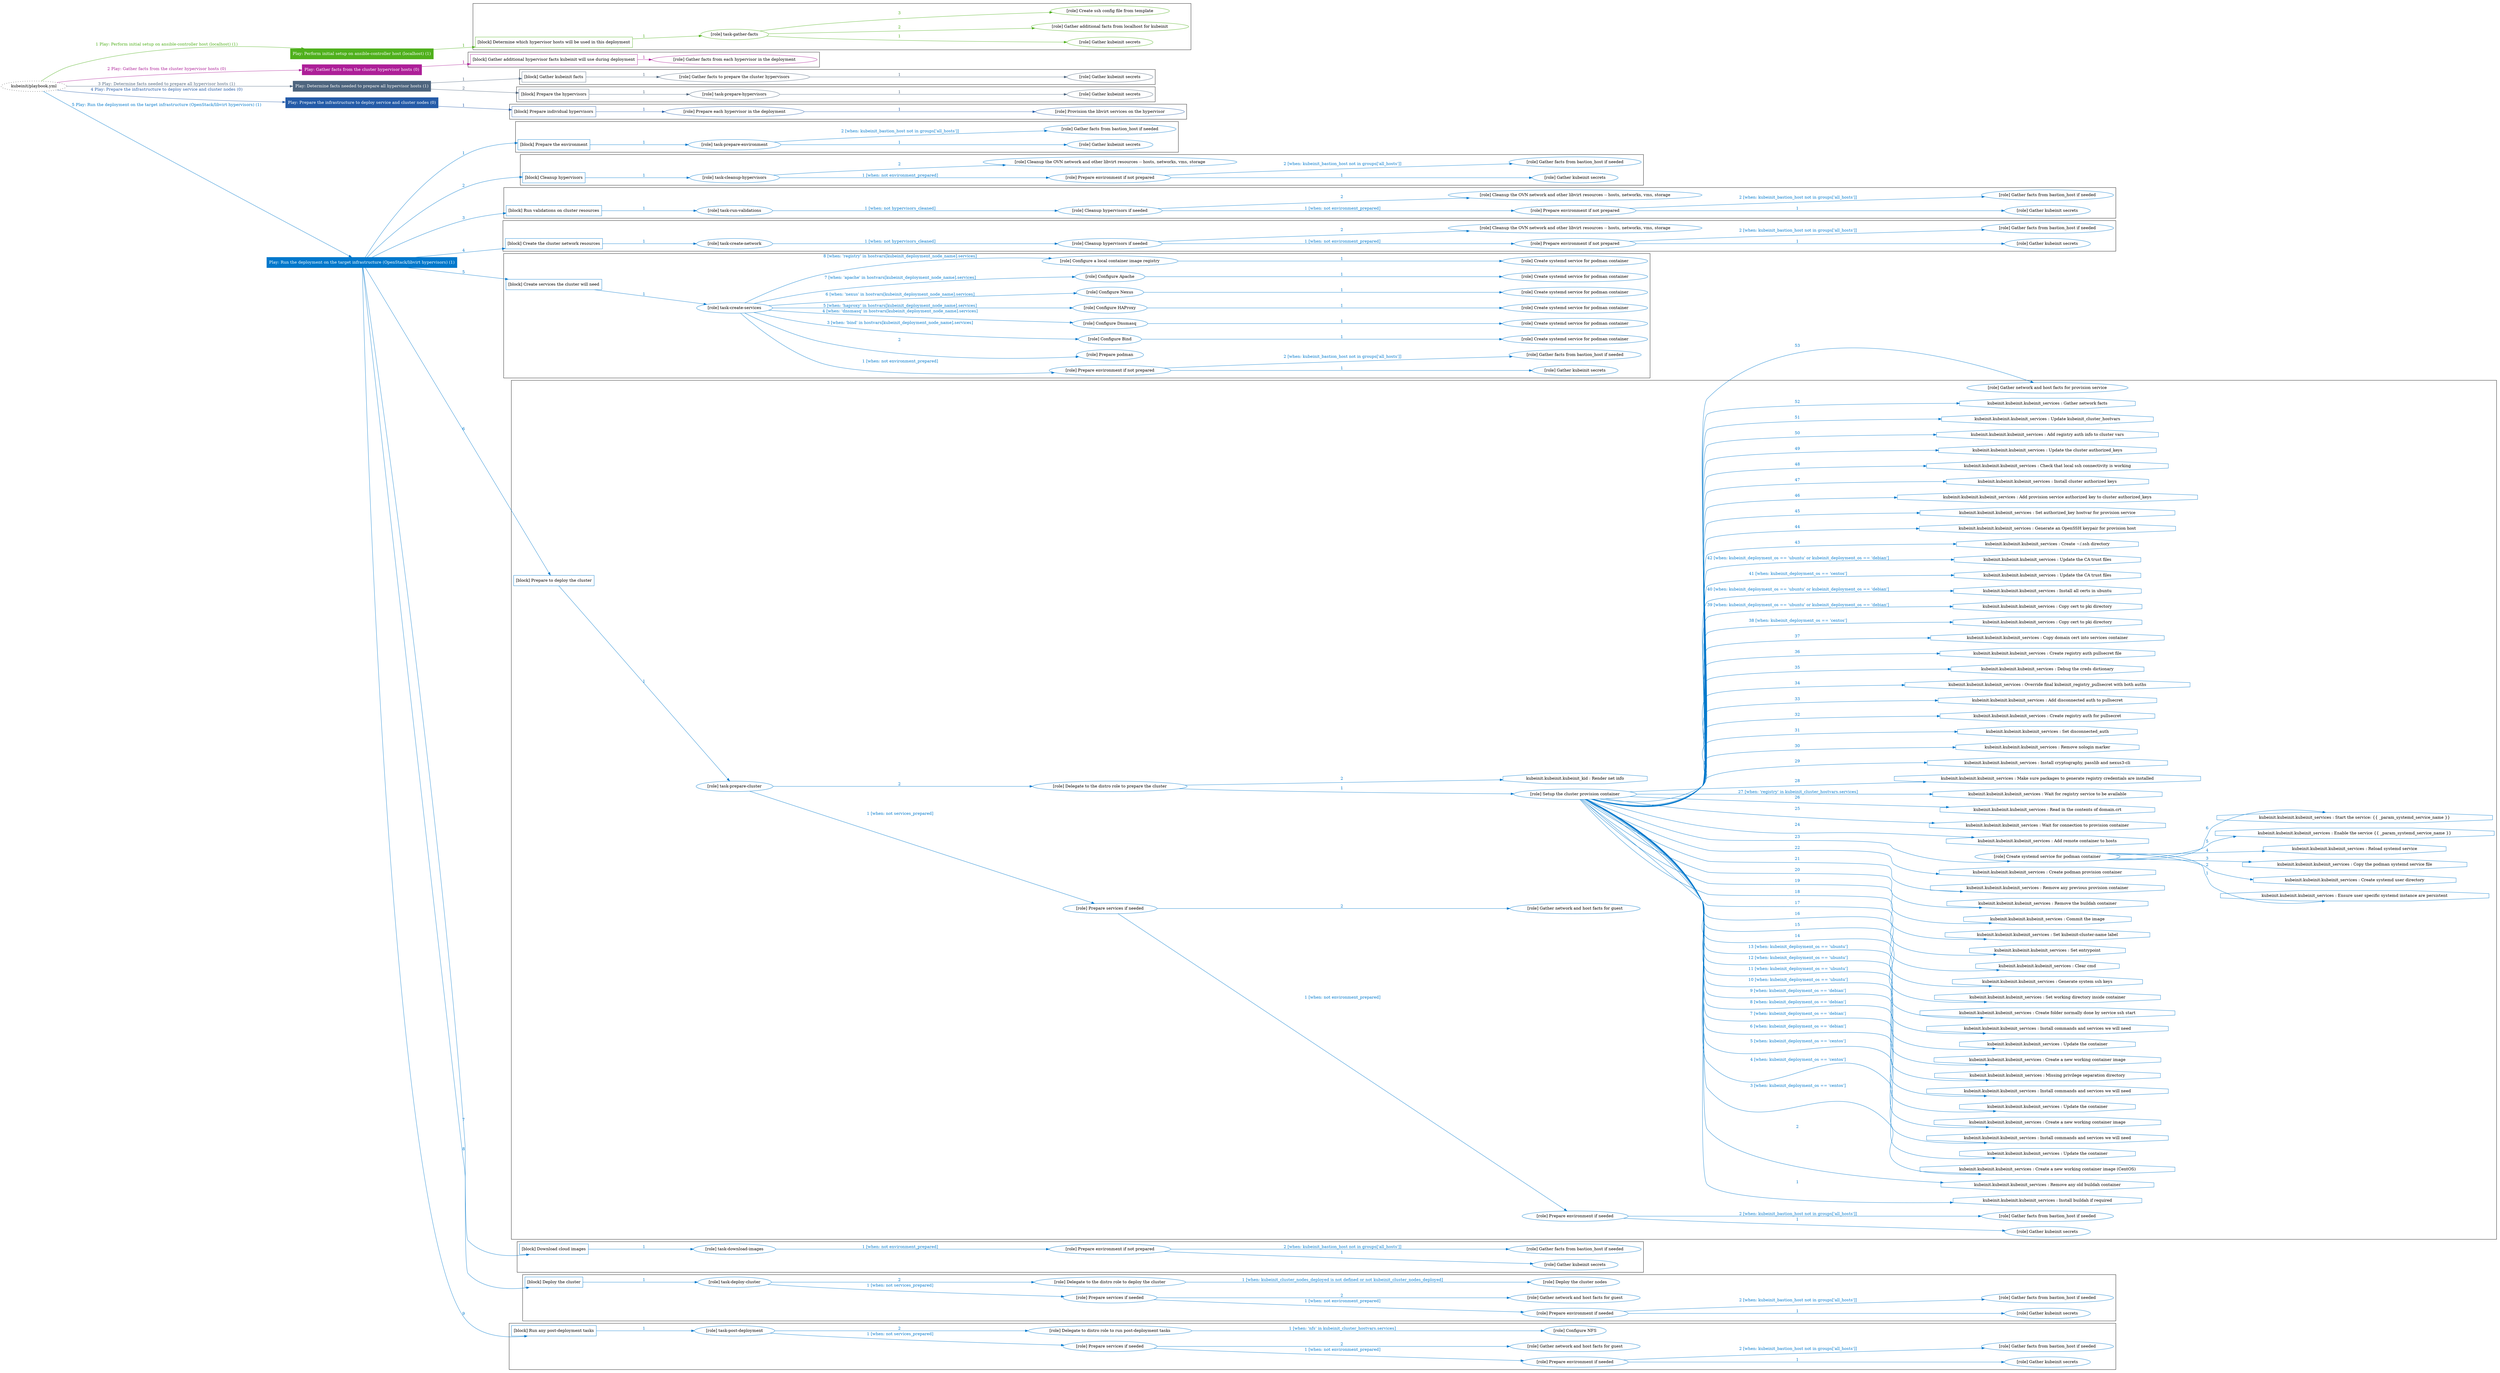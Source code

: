 digraph {
	graph [concentrate=true ordering=in rankdir=LR ratio=fill]
	edge [esep=5 sep=10]
	"kubeinit/playbook.yml" [URL="/home/runner/work/kubeinit/kubeinit/kubeinit/playbook.yml" id=playbook_ddd38975 style=dotted]
	"kubeinit/playbook.yml" -> play_d2693a93 [label="1 Play: Perform initial setup on ansible-controller host (localhost) (1)" color="#4fb01c" fontcolor="#4fb01c" id=edge_play_d2693a93 labeltooltip="1 Play: Perform initial setup on ansible-controller host (localhost) (1)" tooltip="1 Play: Perform initial setup on ansible-controller host (localhost) (1)"]
	subgraph "Play: Perform initial setup on ansible-controller host (localhost) (1)" {
		play_d2693a93 [label="Play: Perform initial setup on ansible-controller host (localhost) (1)" URL="/home/runner/work/kubeinit/kubeinit/kubeinit/playbook.yml" color="#4fb01c" fontcolor="#ffffff" id=play_d2693a93 shape=box style=filled tooltip=localhost]
		play_d2693a93 -> block_502073db [label=1 color="#4fb01c" fontcolor="#4fb01c" id=edge_block_502073db labeltooltip=1 tooltip=1]
		subgraph cluster_block_502073db {
			block_502073db [label="[block] Determine which hypervisor hosts will be used in this deployment" URL="/home/runner/work/kubeinit/kubeinit/kubeinit/playbook.yml" color="#4fb01c" id=block_502073db labeltooltip="Determine which hypervisor hosts will be used in this deployment" shape=box tooltip="Determine which hypervisor hosts will be used in this deployment"]
			block_502073db -> role_8976d6e3 [label="1 " color="#4fb01c" fontcolor="#4fb01c" id=edge_role_8976d6e3 labeltooltip="1 " tooltip="1 "]
			subgraph "task-gather-facts" {
				role_8976d6e3 [label="[role] task-gather-facts" URL="/home/runner/work/kubeinit/kubeinit/kubeinit/playbook.yml" color="#4fb01c" id=role_8976d6e3 tooltip="task-gather-facts"]
				role_8976d6e3 -> role_32766557 [label="1 " color="#4fb01c" fontcolor="#4fb01c" id=edge_role_32766557 labeltooltip="1 " tooltip="1 "]
				subgraph "Gather kubeinit secrets" {
					role_32766557 [label="[role] Gather kubeinit secrets" URL="/home/runner/.ansible/collections/ansible_collections/kubeinit/kubeinit/roles/kubeinit_prepare/tasks/build_hypervisors_group.yml" color="#4fb01c" id=role_32766557 tooltip="Gather kubeinit secrets"]
				}
				role_8976d6e3 -> role_df3990fe [label="2 " color="#4fb01c" fontcolor="#4fb01c" id=edge_role_df3990fe labeltooltip="2 " tooltip="2 "]
				subgraph "Gather additional facts from localhost for kubeinit" {
					role_df3990fe [label="[role] Gather additional facts from localhost for kubeinit" URL="/home/runner/.ansible/collections/ansible_collections/kubeinit/kubeinit/roles/kubeinit_prepare/tasks/build_hypervisors_group.yml" color="#4fb01c" id=role_df3990fe tooltip="Gather additional facts from localhost for kubeinit"]
				}
				role_8976d6e3 -> role_7fe6995f [label="3 " color="#4fb01c" fontcolor="#4fb01c" id=edge_role_7fe6995f labeltooltip="3 " tooltip="3 "]
				subgraph "Create ssh config file from template" {
					role_7fe6995f [label="[role] Create ssh config file from template" URL="/home/runner/.ansible/collections/ansible_collections/kubeinit/kubeinit/roles/kubeinit_prepare/tasks/build_hypervisors_group.yml" color="#4fb01c" id=role_7fe6995f tooltip="Create ssh config file from template"]
				}
			}
		}
	}
	"kubeinit/playbook.yml" -> play_e60f2596 [label="2 Play: Gather facts from the cluster hypervisor hosts (0)" color="#ad1f98" fontcolor="#ad1f98" id=edge_play_e60f2596 labeltooltip="2 Play: Gather facts from the cluster hypervisor hosts (0)" tooltip="2 Play: Gather facts from the cluster hypervisor hosts (0)"]
	subgraph "Play: Gather facts from the cluster hypervisor hosts (0)" {
		play_e60f2596 [label="Play: Gather facts from the cluster hypervisor hosts (0)" URL="/home/runner/work/kubeinit/kubeinit/kubeinit/playbook.yml" color="#ad1f98" fontcolor="#ffffff" id=play_e60f2596 shape=box style=filled tooltip="Play: Gather facts from the cluster hypervisor hosts (0)"]
		play_e60f2596 -> block_9d58b99a [label=1 color="#ad1f98" fontcolor="#ad1f98" id=edge_block_9d58b99a labeltooltip=1 tooltip=1]
		subgraph cluster_block_9d58b99a {
			block_9d58b99a [label="[block] Gather additional hypervisor facts kubeinit will use during deployment" URL="/home/runner/work/kubeinit/kubeinit/kubeinit/playbook.yml" color="#ad1f98" id=block_9d58b99a labeltooltip="Gather additional hypervisor facts kubeinit will use during deployment" shape=box tooltip="Gather additional hypervisor facts kubeinit will use during deployment"]
			block_9d58b99a -> role_38631653 [label="1 " color="#ad1f98" fontcolor="#ad1f98" id=edge_role_38631653 labeltooltip="1 " tooltip="1 "]
			subgraph "Gather facts from each hypervisor in the deployment" {
				role_38631653 [label="[role] Gather facts from each hypervisor in the deployment" URL="/home/runner/work/kubeinit/kubeinit/kubeinit/playbook.yml" color="#ad1f98" id=role_38631653 tooltip="Gather facts from each hypervisor in the deployment"]
			}
		}
	}
	"kubeinit/playbook.yml" -> play_94fdfa09 [label="3 Play: Determine facts needed to prepare all hypervisor hosts (1)" color="#4e657e" fontcolor="#4e657e" id=edge_play_94fdfa09 labeltooltip="3 Play: Determine facts needed to prepare all hypervisor hosts (1)" tooltip="3 Play: Determine facts needed to prepare all hypervisor hosts (1)"]
	subgraph "Play: Determine facts needed to prepare all hypervisor hosts (1)" {
		play_94fdfa09 [label="Play: Determine facts needed to prepare all hypervisor hosts (1)" URL="/home/runner/work/kubeinit/kubeinit/kubeinit/playbook.yml" color="#4e657e" fontcolor="#ffffff" id=play_94fdfa09 shape=box style=filled tooltip=localhost]
		play_94fdfa09 -> block_e4c6ffa0 [label=1 color="#4e657e" fontcolor="#4e657e" id=edge_block_e4c6ffa0 labeltooltip=1 tooltip=1]
		subgraph cluster_block_e4c6ffa0 {
			block_e4c6ffa0 [label="[block] Gather kubeinit facts" URL="/home/runner/work/kubeinit/kubeinit/kubeinit/playbook.yml" color="#4e657e" id=block_e4c6ffa0 labeltooltip="Gather kubeinit facts" shape=box tooltip="Gather kubeinit facts"]
			block_e4c6ffa0 -> role_21e37b56 [label="1 " color="#4e657e" fontcolor="#4e657e" id=edge_role_21e37b56 labeltooltip="1 " tooltip="1 "]
			subgraph "Gather facts to prepare the cluster hypervisors" {
				role_21e37b56 [label="[role] Gather facts to prepare the cluster hypervisors" URL="/home/runner/work/kubeinit/kubeinit/kubeinit/playbook.yml" color="#4e657e" id=role_21e37b56 tooltip="Gather facts to prepare the cluster hypervisors"]
				role_21e37b56 -> role_e4cfd556 [label="1 " color="#4e657e" fontcolor="#4e657e" id=edge_role_e4cfd556 labeltooltip="1 " tooltip="1 "]
				subgraph "Gather kubeinit secrets" {
					role_e4cfd556 [label="[role] Gather kubeinit secrets" URL="/home/runner/.ansible/collections/ansible_collections/kubeinit/kubeinit/roles/kubeinit_prepare/tasks/gather_kubeinit_facts.yml" color="#4e657e" id=role_e4cfd556 tooltip="Gather kubeinit secrets"]
				}
			}
		}
		play_94fdfa09 -> block_5c9af780 [label=2 color="#4e657e" fontcolor="#4e657e" id=edge_block_5c9af780 labeltooltip=2 tooltip=2]
		subgraph cluster_block_5c9af780 {
			block_5c9af780 [label="[block] Prepare the hypervisors" URL="/home/runner/work/kubeinit/kubeinit/kubeinit/playbook.yml" color="#4e657e" id=block_5c9af780 labeltooltip="Prepare the hypervisors" shape=box tooltip="Prepare the hypervisors"]
			block_5c9af780 -> role_58d210be [label="1 " color="#4e657e" fontcolor="#4e657e" id=edge_role_58d210be labeltooltip="1 " tooltip="1 "]
			subgraph "task-prepare-hypervisors" {
				role_58d210be [label="[role] task-prepare-hypervisors" URL="/home/runner/work/kubeinit/kubeinit/kubeinit/playbook.yml" color="#4e657e" id=role_58d210be tooltip="task-prepare-hypervisors"]
				role_58d210be -> role_1eaf33c8 [label="1 " color="#4e657e" fontcolor="#4e657e" id=edge_role_1eaf33c8 labeltooltip="1 " tooltip="1 "]
				subgraph "Gather kubeinit secrets" {
					role_1eaf33c8 [label="[role] Gather kubeinit secrets" URL="/home/runner/.ansible/collections/ansible_collections/kubeinit/kubeinit/roles/kubeinit_prepare/tasks/gather_kubeinit_facts.yml" color="#4e657e" id=role_1eaf33c8 tooltip="Gather kubeinit secrets"]
				}
			}
		}
	}
	"kubeinit/playbook.yml" -> play_d2ff1750 [label="4 Play: Prepare the infrastructure to deploy service and cluster nodes (0)" color="#245ba8" fontcolor="#245ba8" id=edge_play_d2ff1750 labeltooltip="4 Play: Prepare the infrastructure to deploy service and cluster nodes (0)" tooltip="4 Play: Prepare the infrastructure to deploy service and cluster nodes (0)"]
	subgraph "Play: Prepare the infrastructure to deploy service and cluster nodes (0)" {
		play_d2ff1750 [label="Play: Prepare the infrastructure to deploy service and cluster nodes (0)" URL="/home/runner/work/kubeinit/kubeinit/kubeinit/playbook.yml" color="#245ba8" fontcolor="#ffffff" id=play_d2ff1750 shape=box style=filled tooltip="Play: Prepare the infrastructure to deploy service and cluster nodes (0)"]
		play_d2ff1750 -> block_13393eb3 [label=1 color="#245ba8" fontcolor="#245ba8" id=edge_block_13393eb3 labeltooltip=1 tooltip=1]
		subgraph cluster_block_13393eb3 {
			block_13393eb3 [label="[block] Prepare individual hypervisors" URL="/home/runner/work/kubeinit/kubeinit/kubeinit/playbook.yml" color="#245ba8" id=block_13393eb3 labeltooltip="Prepare individual hypervisors" shape=box tooltip="Prepare individual hypervisors"]
			block_13393eb3 -> role_034bd937 [label="1 " color="#245ba8" fontcolor="#245ba8" id=edge_role_034bd937 labeltooltip="1 " tooltip="1 "]
			subgraph "Prepare each hypervisor in the deployment" {
				role_034bd937 [label="[role] Prepare each hypervisor in the deployment" URL="/home/runner/work/kubeinit/kubeinit/kubeinit/playbook.yml" color="#245ba8" id=role_034bd937 tooltip="Prepare each hypervisor in the deployment"]
				role_034bd937 -> role_26cebe75 [label="1 " color="#245ba8" fontcolor="#245ba8" id=edge_role_26cebe75 labeltooltip="1 " tooltip="1 "]
				subgraph "Provision the libvirt services on the hypervisor" {
					role_26cebe75 [label="[role] Provision the libvirt services on the hypervisor" URL="/home/runner/.ansible/collections/ansible_collections/kubeinit/kubeinit/roles/kubeinit_prepare/tasks/prepare_hypervisor.yml" color="#245ba8" id=role_26cebe75 tooltip="Provision the libvirt services on the hypervisor"]
				}
			}
		}
	}
	"kubeinit/playbook.yml" -> play_8a27ad5f [label="5 Play: Run the deployment on the target infrastructure (OpenStack/libvirt hypervisors) (1)" color="#0078cc" fontcolor="#0078cc" id=edge_play_8a27ad5f labeltooltip="5 Play: Run the deployment on the target infrastructure (OpenStack/libvirt hypervisors) (1)" tooltip="5 Play: Run the deployment on the target infrastructure (OpenStack/libvirt hypervisors) (1)"]
	subgraph "Play: Run the deployment on the target infrastructure (OpenStack/libvirt hypervisors) (1)" {
		play_8a27ad5f [label="Play: Run the deployment on the target infrastructure (OpenStack/libvirt hypervisors) (1)" URL="/home/runner/work/kubeinit/kubeinit/kubeinit/playbook.yml" color="#0078cc" fontcolor="#ffffff" id=play_8a27ad5f shape=box style=filled tooltip=localhost]
		play_8a27ad5f -> block_7dff9a0c [label=1 color="#0078cc" fontcolor="#0078cc" id=edge_block_7dff9a0c labeltooltip=1 tooltip=1]
		subgraph cluster_block_7dff9a0c {
			block_7dff9a0c [label="[block] Prepare the environment" URL="/home/runner/work/kubeinit/kubeinit/kubeinit/playbook.yml" color="#0078cc" id=block_7dff9a0c labeltooltip="Prepare the environment" shape=box tooltip="Prepare the environment"]
			block_7dff9a0c -> role_8fd126d8 [label="1 " color="#0078cc" fontcolor="#0078cc" id=edge_role_8fd126d8 labeltooltip="1 " tooltip="1 "]
			subgraph "task-prepare-environment" {
				role_8fd126d8 [label="[role] task-prepare-environment" URL="/home/runner/work/kubeinit/kubeinit/kubeinit/playbook.yml" color="#0078cc" id=role_8fd126d8 tooltip="task-prepare-environment"]
				role_8fd126d8 -> role_c9e23f46 [label="1 " color="#0078cc" fontcolor="#0078cc" id=edge_role_c9e23f46 labeltooltip="1 " tooltip="1 "]
				subgraph "Gather kubeinit secrets" {
					role_c9e23f46 [label="[role] Gather kubeinit secrets" URL="/home/runner/.ansible/collections/ansible_collections/kubeinit/kubeinit/roles/kubeinit_prepare/tasks/gather_kubeinit_facts.yml" color="#0078cc" id=role_c9e23f46 tooltip="Gather kubeinit secrets"]
				}
				role_8fd126d8 -> role_be690380 [label="2 [when: kubeinit_bastion_host not in groups['all_hosts']]" color="#0078cc" fontcolor="#0078cc" id=edge_role_be690380 labeltooltip="2 [when: kubeinit_bastion_host not in groups['all_hosts']]" tooltip="2 [when: kubeinit_bastion_host not in groups['all_hosts']]"]
				subgraph "Gather facts from bastion_host if needed" {
					role_be690380 [label="[role] Gather facts from bastion_host if needed" URL="/home/runner/.ansible/collections/ansible_collections/kubeinit/kubeinit/roles/kubeinit_prepare/tasks/main.yml" color="#0078cc" id=role_be690380 tooltip="Gather facts from bastion_host if needed"]
				}
			}
		}
		play_8a27ad5f -> block_161851ea [label=2 color="#0078cc" fontcolor="#0078cc" id=edge_block_161851ea labeltooltip=2 tooltip=2]
		subgraph cluster_block_161851ea {
			block_161851ea [label="[block] Cleanup hypervisors" URL="/home/runner/work/kubeinit/kubeinit/kubeinit/playbook.yml" color="#0078cc" id=block_161851ea labeltooltip="Cleanup hypervisors" shape=box tooltip="Cleanup hypervisors"]
			block_161851ea -> role_622477c9 [label="1 " color="#0078cc" fontcolor="#0078cc" id=edge_role_622477c9 labeltooltip="1 " tooltip="1 "]
			subgraph "task-cleanup-hypervisors" {
				role_622477c9 [label="[role] task-cleanup-hypervisors" URL="/home/runner/work/kubeinit/kubeinit/kubeinit/playbook.yml" color="#0078cc" id=role_622477c9 tooltip="task-cleanup-hypervisors"]
				role_622477c9 -> role_f2fea23f [label="1 [when: not environment_prepared]" color="#0078cc" fontcolor="#0078cc" id=edge_role_f2fea23f labeltooltip="1 [when: not environment_prepared]" tooltip="1 [when: not environment_prepared]"]
				subgraph "Prepare environment if not prepared" {
					role_f2fea23f [label="[role] Prepare environment if not prepared" URL="/home/runner/.ansible/collections/ansible_collections/kubeinit/kubeinit/roles/kubeinit_libvirt/tasks/cleanup_hypervisors.yml" color="#0078cc" id=role_f2fea23f tooltip="Prepare environment if not prepared"]
					role_f2fea23f -> role_c9b705f0 [label="1 " color="#0078cc" fontcolor="#0078cc" id=edge_role_c9b705f0 labeltooltip="1 " tooltip="1 "]
					subgraph "Gather kubeinit secrets" {
						role_c9b705f0 [label="[role] Gather kubeinit secrets" URL="/home/runner/.ansible/collections/ansible_collections/kubeinit/kubeinit/roles/kubeinit_prepare/tasks/gather_kubeinit_facts.yml" color="#0078cc" id=role_c9b705f0 tooltip="Gather kubeinit secrets"]
					}
					role_f2fea23f -> role_3264888f [label="2 [when: kubeinit_bastion_host not in groups['all_hosts']]" color="#0078cc" fontcolor="#0078cc" id=edge_role_3264888f labeltooltip="2 [when: kubeinit_bastion_host not in groups['all_hosts']]" tooltip="2 [when: kubeinit_bastion_host not in groups['all_hosts']]"]
					subgraph "Gather facts from bastion_host if needed" {
						role_3264888f [label="[role] Gather facts from bastion_host if needed" URL="/home/runner/.ansible/collections/ansible_collections/kubeinit/kubeinit/roles/kubeinit_prepare/tasks/main.yml" color="#0078cc" id=role_3264888f tooltip="Gather facts from bastion_host if needed"]
					}
				}
				role_622477c9 -> role_6713e621 [label="2 " color="#0078cc" fontcolor="#0078cc" id=edge_role_6713e621 labeltooltip="2 " tooltip="2 "]
				subgraph "Cleanup the OVN network and other libvirt resources -- hosts, networks, vms, storage" {
					role_6713e621 [label="[role] Cleanup the OVN network and other libvirt resources -- hosts, networks, vms, storage" URL="/home/runner/.ansible/collections/ansible_collections/kubeinit/kubeinit/roles/kubeinit_libvirt/tasks/cleanup_hypervisors.yml" color="#0078cc" id=role_6713e621 tooltip="Cleanup the OVN network and other libvirt resources -- hosts, networks, vms, storage"]
				}
			}
		}
		play_8a27ad5f -> block_564e1b57 [label=3 color="#0078cc" fontcolor="#0078cc" id=edge_block_564e1b57 labeltooltip=3 tooltip=3]
		subgraph cluster_block_564e1b57 {
			block_564e1b57 [label="[block] Run validations on cluster resources" URL="/home/runner/work/kubeinit/kubeinit/kubeinit/playbook.yml" color="#0078cc" id=block_564e1b57 labeltooltip="Run validations on cluster resources" shape=box tooltip="Run validations on cluster resources"]
			block_564e1b57 -> role_47bcd621 [label="1 " color="#0078cc" fontcolor="#0078cc" id=edge_role_47bcd621 labeltooltip="1 " tooltip="1 "]
			subgraph "task-run-validations" {
				role_47bcd621 [label="[role] task-run-validations" URL="/home/runner/work/kubeinit/kubeinit/kubeinit/playbook.yml" color="#0078cc" id=role_47bcd621 tooltip="task-run-validations"]
				role_47bcd621 -> role_14041a9c [label="1 [when: not hypervisors_cleaned]" color="#0078cc" fontcolor="#0078cc" id=edge_role_14041a9c labeltooltip="1 [when: not hypervisors_cleaned]" tooltip="1 [when: not hypervisors_cleaned]"]
				subgraph "Cleanup hypervisors if needed" {
					role_14041a9c [label="[role] Cleanup hypervisors if needed" URL="/home/runner/.ansible/collections/ansible_collections/kubeinit/kubeinit/roles/kubeinit_validations/tasks/main.yml" color="#0078cc" id=role_14041a9c tooltip="Cleanup hypervisors if needed"]
					role_14041a9c -> role_d1097b3a [label="1 [when: not environment_prepared]" color="#0078cc" fontcolor="#0078cc" id=edge_role_d1097b3a labeltooltip="1 [when: not environment_prepared]" tooltip="1 [when: not environment_prepared]"]
					subgraph "Prepare environment if not prepared" {
						role_d1097b3a [label="[role] Prepare environment if not prepared" URL="/home/runner/.ansible/collections/ansible_collections/kubeinit/kubeinit/roles/kubeinit_libvirt/tasks/cleanup_hypervisors.yml" color="#0078cc" id=role_d1097b3a tooltip="Prepare environment if not prepared"]
						role_d1097b3a -> role_c21fef26 [label="1 " color="#0078cc" fontcolor="#0078cc" id=edge_role_c21fef26 labeltooltip="1 " tooltip="1 "]
						subgraph "Gather kubeinit secrets" {
							role_c21fef26 [label="[role] Gather kubeinit secrets" URL="/home/runner/.ansible/collections/ansible_collections/kubeinit/kubeinit/roles/kubeinit_prepare/tasks/gather_kubeinit_facts.yml" color="#0078cc" id=role_c21fef26 tooltip="Gather kubeinit secrets"]
						}
						role_d1097b3a -> role_e2f1df02 [label="2 [when: kubeinit_bastion_host not in groups['all_hosts']]" color="#0078cc" fontcolor="#0078cc" id=edge_role_e2f1df02 labeltooltip="2 [when: kubeinit_bastion_host not in groups['all_hosts']]" tooltip="2 [when: kubeinit_bastion_host not in groups['all_hosts']]"]
						subgraph "Gather facts from bastion_host if needed" {
							role_e2f1df02 [label="[role] Gather facts from bastion_host if needed" URL="/home/runner/.ansible/collections/ansible_collections/kubeinit/kubeinit/roles/kubeinit_prepare/tasks/main.yml" color="#0078cc" id=role_e2f1df02 tooltip="Gather facts from bastion_host if needed"]
						}
					}
					role_14041a9c -> role_9d1dfc02 [label="2 " color="#0078cc" fontcolor="#0078cc" id=edge_role_9d1dfc02 labeltooltip="2 " tooltip="2 "]
					subgraph "Cleanup the OVN network and other libvirt resources -- hosts, networks, vms, storage" {
						role_9d1dfc02 [label="[role] Cleanup the OVN network and other libvirt resources -- hosts, networks, vms, storage" URL="/home/runner/.ansible/collections/ansible_collections/kubeinit/kubeinit/roles/kubeinit_libvirt/tasks/cleanup_hypervisors.yml" color="#0078cc" id=role_9d1dfc02 tooltip="Cleanup the OVN network and other libvirt resources -- hosts, networks, vms, storage"]
					}
				}
			}
		}
		play_8a27ad5f -> block_94a23d24 [label=4 color="#0078cc" fontcolor="#0078cc" id=edge_block_94a23d24 labeltooltip=4 tooltip=4]
		subgraph cluster_block_94a23d24 {
			block_94a23d24 [label="[block] Create the cluster network resources" URL="/home/runner/work/kubeinit/kubeinit/kubeinit/playbook.yml" color="#0078cc" id=block_94a23d24 labeltooltip="Create the cluster network resources" shape=box tooltip="Create the cluster network resources"]
			block_94a23d24 -> role_1cd53086 [label="1 " color="#0078cc" fontcolor="#0078cc" id=edge_role_1cd53086 labeltooltip="1 " tooltip="1 "]
			subgraph "task-create-network" {
				role_1cd53086 [label="[role] task-create-network" URL="/home/runner/work/kubeinit/kubeinit/kubeinit/playbook.yml" color="#0078cc" id=role_1cd53086 tooltip="task-create-network"]
				role_1cd53086 -> role_24333005 [label="1 [when: not hypervisors_cleaned]" color="#0078cc" fontcolor="#0078cc" id=edge_role_24333005 labeltooltip="1 [when: not hypervisors_cleaned]" tooltip="1 [when: not hypervisors_cleaned]"]
				subgraph "Cleanup hypervisors if needed" {
					role_24333005 [label="[role] Cleanup hypervisors if needed" URL="/home/runner/.ansible/collections/ansible_collections/kubeinit/kubeinit/roles/kubeinit_libvirt/tasks/create_network.yml" color="#0078cc" id=role_24333005 tooltip="Cleanup hypervisors if needed"]
					role_24333005 -> role_2a7b7650 [label="1 [when: not environment_prepared]" color="#0078cc" fontcolor="#0078cc" id=edge_role_2a7b7650 labeltooltip="1 [when: not environment_prepared]" tooltip="1 [when: not environment_prepared]"]
					subgraph "Prepare environment if not prepared" {
						role_2a7b7650 [label="[role] Prepare environment if not prepared" URL="/home/runner/.ansible/collections/ansible_collections/kubeinit/kubeinit/roles/kubeinit_libvirt/tasks/cleanup_hypervisors.yml" color="#0078cc" id=role_2a7b7650 tooltip="Prepare environment if not prepared"]
						role_2a7b7650 -> role_4803542d [label="1 " color="#0078cc" fontcolor="#0078cc" id=edge_role_4803542d labeltooltip="1 " tooltip="1 "]
						subgraph "Gather kubeinit secrets" {
							role_4803542d [label="[role] Gather kubeinit secrets" URL="/home/runner/.ansible/collections/ansible_collections/kubeinit/kubeinit/roles/kubeinit_prepare/tasks/gather_kubeinit_facts.yml" color="#0078cc" id=role_4803542d tooltip="Gather kubeinit secrets"]
						}
						role_2a7b7650 -> role_7587275d [label="2 [when: kubeinit_bastion_host not in groups['all_hosts']]" color="#0078cc" fontcolor="#0078cc" id=edge_role_7587275d labeltooltip="2 [when: kubeinit_bastion_host not in groups['all_hosts']]" tooltip="2 [when: kubeinit_bastion_host not in groups['all_hosts']]"]
						subgraph "Gather facts from bastion_host if needed" {
							role_7587275d [label="[role] Gather facts from bastion_host if needed" URL="/home/runner/.ansible/collections/ansible_collections/kubeinit/kubeinit/roles/kubeinit_prepare/tasks/main.yml" color="#0078cc" id=role_7587275d tooltip="Gather facts from bastion_host if needed"]
						}
					}
					role_24333005 -> role_5372d381 [label="2 " color="#0078cc" fontcolor="#0078cc" id=edge_role_5372d381 labeltooltip="2 " tooltip="2 "]
					subgraph "Cleanup the OVN network and other libvirt resources -- hosts, networks, vms, storage" {
						role_5372d381 [label="[role] Cleanup the OVN network and other libvirt resources -- hosts, networks, vms, storage" URL="/home/runner/.ansible/collections/ansible_collections/kubeinit/kubeinit/roles/kubeinit_libvirt/tasks/cleanup_hypervisors.yml" color="#0078cc" id=role_5372d381 tooltip="Cleanup the OVN network and other libvirt resources -- hosts, networks, vms, storage"]
					}
				}
			}
		}
		play_8a27ad5f -> block_17aef1ca [label=5 color="#0078cc" fontcolor="#0078cc" id=edge_block_17aef1ca labeltooltip=5 tooltip=5]
		subgraph cluster_block_17aef1ca {
			block_17aef1ca [label="[block] Create services the cluster will need" URL="/home/runner/work/kubeinit/kubeinit/kubeinit/playbook.yml" color="#0078cc" id=block_17aef1ca labeltooltip="Create services the cluster will need" shape=box tooltip="Create services the cluster will need"]
			block_17aef1ca -> role_40ab70a1 [label="1 " color="#0078cc" fontcolor="#0078cc" id=edge_role_40ab70a1 labeltooltip="1 " tooltip="1 "]
			subgraph "task-create-services" {
				role_40ab70a1 [label="[role] task-create-services" URL="/home/runner/work/kubeinit/kubeinit/kubeinit/playbook.yml" color="#0078cc" id=role_40ab70a1 tooltip="task-create-services"]
				role_40ab70a1 -> role_3a8d25cf [label="1 [when: not environment_prepared]" color="#0078cc" fontcolor="#0078cc" id=edge_role_3a8d25cf labeltooltip="1 [when: not environment_prepared]" tooltip="1 [when: not environment_prepared]"]
				subgraph "Prepare environment if not prepared" {
					role_3a8d25cf [label="[role] Prepare environment if not prepared" URL="/home/runner/.ansible/collections/ansible_collections/kubeinit/kubeinit/roles/kubeinit_services/tasks/main.yml" color="#0078cc" id=role_3a8d25cf tooltip="Prepare environment if not prepared"]
					role_3a8d25cf -> role_6c8de15b [label="1 " color="#0078cc" fontcolor="#0078cc" id=edge_role_6c8de15b labeltooltip="1 " tooltip="1 "]
					subgraph "Gather kubeinit secrets" {
						role_6c8de15b [label="[role] Gather kubeinit secrets" URL="/home/runner/.ansible/collections/ansible_collections/kubeinit/kubeinit/roles/kubeinit_prepare/tasks/gather_kubeinit_facts.yml" color="#0078cc" id=role_6c8de15b tooltip="Gather kubeinit secrets"]
					}
					role_3a8d25cf -> role_50015942 [label="2 [when: kubeinit_bastion_host not in groups['all_hosts']]" color="#0078cc" fontcolor="#0078cc" id=edge_role_50015942 labeltooltip="2 [when: kubeinit_bastion_host not in groups['all_hosts']]" tooltip="2 [when: kubeinit_bastion_host not in groups['all_hosts']]"]
					subgraph "Gather facts from bastion_host if needed" {
						role_50015942 [label="[role] Gather facts from bastion_host if needed" URL="/home/runner/.ansible/collections/ansible_collections/kubeinit/kubeinit/roles/kubeinit_prepare/tasks/main.yml" color="#0078cc" id=role_50015942 tooltip="Gather facts from bastion_host if needed"]
					}
				}
				role_40ab70a1 -> role_cabb43ee [label="2 " color="#0078cc" fontcolor="#0078cc" id=edge_role_cabb43ee labeltooltip="2 " tooltip="2 "]
				subgraph "Prepare podman" {
					role_cabb43ee [label="[role] Prepare podman" URL="/home/runner/.ansible/collections/ansible_collections/kubeinit/kubeinit/roles/kubeinit_services/tasks/00_create_service_pod.yml" color="#0078cc" id=role_cabb43ee tooltip="Prepare podman"]
				}
				role_40ab70a1 -> role_8eca2ef0 [label="3 [when: 'bind' in hostvars[kubeinit_deployment_node_name].services]" color="#0078cc" fontcolor="#0078cc" id=edge_role_8eca2ef0 labeltooltip="3 [when: 'bind' in hostvars[kubeinit_deployment_node_name].services]" tooltip="3 [when: 'bind' in hostvars[kubeinit_deployment_node_name].services]"]
				subgraph "Configure Bind" {
					role_8eca2ef0 [label="[role] Configure Bind" URL="/home/runner/.ansible/collections/ansible_collections/kubeinit/kubeinit/roles/kubeinit_services/tasks/start_services_containers.yml" color="#0078cc" id=role_8eca2ef0 tooltip="Configure Bind"]
					role_8eca2ef0 -> role_34c70bb4 [label="1 " color="#0078cc" fontcolor="#0078cc" id=edge_role_34c70bb4 labeltooltip="1 " tooltip="1 "]
					subgraph "Create systemd service for podman container" {
						role_34c70bb4 [label="[role] Create systemd service for podman container" URL="/home/runner/.ansible/collections/ansible_collections/kubeinit/kubeinit/roles/kubeinit_bind/tasks/main.yml" color="#0078cc" id=role_34c70bb4 tooltip="Create systemd service for podman container"]
					}
				}
				role_40ab70a1 -> role_0100e3af [label="4 [when: 'dnsmasq' in hostvars[kubeinit_deployment_node_name].services]" color="#0078cc" fontcolor="#0078cc" id=edge_role_0100e3af labeltooltip="4 [when: 'dnsmasq' in hostvars[kubeinit_deployment_node_name].services]" tooltip="4 [when: 'dnsmasq' in hostvars[kubeinit_deployment_node_name].services]"]
				subgraph "Configure Dnsmasq" {
					role_0100e3af [label="[role] Configure Dnsmasq" URL="/home/runner/.ansible/collections/ansible_collections/kubeinit/kubeinit/roles/kubeinit_services/tasks/start_services_containers.yml" color="#0078cc" id=role_0100e3af tooltip="Configure Dnsmasq"]
					role_0100e3af -> role_e1ffe08a [label="1 " color="#0078cc" fontcolor="#0078cc" id=edge_role_e1ffe08a labeltooltip="1 " tooltip="1 "]
					subgraph "Create systemd service for podman container" {
						role_e1ffe08a [label="[role] Create systemd service for podman container" URL="/home/runner/.ansible/collections/ansible_collections/kubeinit/kubeinit/roles/kubeinit_dnsmasq/tasks/main.yml" color="#0078cc" id=role_e1ffe08a tooltip="Create systemd service for podman container"]
					}
				}
				role_40ab70a1 -> role_6ff3b72d [label="5 [when: 'haproxy' in hostvars[kubeinit_deployment_node_name].services]" color="#0078cc" fontcolor="#0078cc" id=edge_role_6ff3b72d labeltooltip="5 [when: 'haproxy' in hostvars[kubeinit_deployment_node_name].services]" tooltip="5 [when: 'haproxy' in hostvars[kubeinit_deployment_node_name].services]"]
				subgraph "Configure HAProxy" {
					role_6ff3b72d [label="[role] Configure HAProxy" URL="/home/runner/.ansible/collections/ansible_collections/kubeinit/kubeinit/roles/kubeinit_services/tasks/start_services_containers.yml" color="#0078cc" id=role_6ff3b72d tooltip="Configure HAProxy"]
					role_6ff3b72d -> role_9bd1b4b2 [label="1 " color="#0078cc" fontcolor="#0078cc" id=edge_role_9bd1b4b2 labeltooltip="1 " tooltip="1 "]
					subgraph "Create systemd service for podman container" {
						role_9bd1b4b2 [label="[role] Create systemd service for podman container" URL="/home/runner/.ansible/collections/ansible_collections/kubeinit/kubeinit/roles/kubeinit_haproxy/tasks/main.yml" color="#0078cc" id=role_9bd1b4b2 tooltip="Create systemd service for podman container"]
					}
				}
				role_40ab70a1 -> role_d2ad3c14 [label="6 [when: 'nexus' in hostvars[kubeinit_deployment_node_name].services]" color="#0078cc" fontcolor="#0078cc" id=edge_role_d2ad3c14 labeltooltip="6 [when: 'nexus' in hostvars[kubeinit_deployment_node_name].services]" tooltip="6 [when: 'nexus' in hostvars[kubeinit_deployment_node_name].services]"]
				subgraph "Configure Nexus" {
					role_d2ad3c14 [label="[role] Configure Nexus" URL="/home/runner/.ansible/collections/ansible_collections/kubeinit/kubeinit/roles/kubeinit_services/tasks/start_services_containers.yml" color="#0078cc" id=role_d2ad3c14 tooltip="Configure Nexus"]
					role_d2ad3c14 -> role_b2aa8c5f [label="1 " color="#0078cc" fontcolor="#0078cc" id=edge_role_b2aa8c5f labeltooltip="1 " tooltip="1 "]
					subgraph "Create systemd service for podman container" {
						role_b2aa8c5f [label="[role] Create systemd service for podman container" URL="/home/runner/.ansible/collections/ansible_collections/kubeinit/kubeinit/roles/kubeinit_nexus/tasks/main.yml" color="#0078cc" id=role_b2aa8c5f tooltip="Create systemd service for podman container"]
					}
				}
				role_40ab70a1 -> role_fc31b6df [label="7 [when: 'apache' in hostvars[kubeinit_deployment_node_name].services]" color="#0078cc" fontcolor="#0078cc" id=edge_role_fc31b6df labeltooltip="7 [when: 'apache' in hostvars[kubeinit_deployment_node_name].services]" tooltip="7 [when: 'apache' in hostvars[kubeinit_deployment_node_name].services]"]
				subgraph "Configure Apache" {
					role_fc31b6df [label="[role] Configure Apache" URL="/home/runner/.ansible/collections/ansible_collections/kubeinit/kubeinit/roles/kubeinit_services/tasks/start_services_containers.yml" color="#0078cc" id=role_fc31b6df tooltip="Configure Apache"]
					role_fc31b6df -> role_636b1e8b [label="1 " color="#0078cc" fontcolor="#0078cc" id=edge_role_636b1e8b labeltooltip="1 " tooltip="1 "]
					subgraph "Create systemd service for podman container" {
						role_636b1e8b [label="[role] Create systemd service for podman container" URL="/home/runner/.ansible/collections/ansible_collections/kubeinit/kubeinit/roles/kubeinit_apache/tasks/main.yml" color="#0078cc" id=role_636b1e8b tooltip="Create systemd service for podman container"]
					}
				}
				role_40ab70a1 -> role_c1bc8f93 [label="8 [when: 'registry' in hostvars[kubeinit_deployment_node_name].services]" color="#0078cc" fontcolor="#0078cc" id=edge_role_c1bc8f93 labeltooltip="8 [when: 'registry' in hostvars[kubeinit_deployment_node_name].services]" tooltip="8 [when: 'registry' in hostvars[kubeinit_deployment_node_name].services]"]
				subgraph "Configure a local container image registry" {
					role_c1bc8f93 [label="[role] Configure a local container image registry" URL="/home/runner/.ansible/collections/ansible_collections/kubeinit/kubeinit/roles/kubeinit_services/tasks/start_services_containers.yml" color="#0078cc" id=role_c1bc8f93 tooltip="Configure a local container image registry"]
					role_c1bc8f93 -> role_54b4fff8 [label="1 " color="#0078cc" fontcolor="#0078cc" id=edge_role_54b4fff8 labeltooltip="1 " tooltip="1 "]
					subgraph "Create systemd service for podman container" {
						role_54b4fff8 [label="[role] Create systemd service for podman container" URL="/home/runner/.ansible/collections/ansible_collections/kubeinit/kubeinit/roles/kubeinit_registry/tasks/main.yml" color="#0078cc" id=role_54b4fff8 tooltip="Create systemd service for podman container"]
					}
				}
			}
		}
		play_8a27ad5f -> block_4b5ea2b8 [label=6 color="#0078cc" fontcolor="#0078cc" id=edge_block_4b5ea2b8 labeltooltip=6 tooltip=6]
		subgraph cluster_block_4b5ea2b8 {
			block_4b5ea2b8 [label="[block] Prepare to deploy the cluster" URL="/home/runner/work/kubeinit/kubeinit/kubeinit/playbook.yml" color="#0078cc" id=block_4b5ea2b8 labeltooltip="Prepare to deploy the cluster" shape=box tooltip="Prepare to deploy the cluster"]
			block_4b5ea2b8 -> role_5da4e24e [label="1 " color="#0078cc" fontcolor="#0078cc" id=edge_role_5da4e24e labeltooltip="1 " tooltip="1 "]
			subgraph "task-prepare-cluster" {
				role_5da4e24e [label="[role] task-prepare-cluster" URL="/home/runner/work/kubeinit/kubeinit/kubeinit/playbook.yml" color="#0078cc" id=role_5da4e24e tooltip="task-prepare-cluster"]
				role_5da4e24e -> role_c4c40cd8 [label="1 [when: not services_prepared]" color="#0078cc" fontcolor="#0078cc" id=edge_role_c4c40cd8 labeltooltip="1 [when: not services_prepared]" tooltip="1 [when: not services_prepared]"]
				subgraph "Prepare services if needed" {
					role_c4c40cd8 [label="[role] Prepare services if needed" URL="/home/runner/.ansible/collections/ansible_collections/kubeinit/kubeinit/roles/kubeinit_prepare/tasks/prepare_cluster.yml" color="#0078cc" id=role_c4c40cd8 tooltip="Prepare services if needed"]
					role_c4c40cd8 -> role_be9153f6 [label="1 [when: not environment_prepared]" color="#0078cc" fontcolor="#0078cc" id=edge_role_be9153f6 labeltooltip="1 [when: not environment_prepared]" tooltip="1 [when: not environment_prepared]"]
					subgraph "Prepare environment if needed" {
						role_be9153f6 [label="[role] Prepare environment if needed" URL="/home/runner/.ansible/collections/ansible_collections/kubeinit/kubeinit/roles/kubeinit_services/tasks/prepare_services.yml" color="#0078cc" id=role_be9153f6 tooltip="Prepare environment if needed"]
						role_be9153f6 -> role_1acdaa52 [label="1 " color="#0078cc" fontcolor="#0078cc" id=edge_role_1acdaa52 labeltooltip="1 " tooltip="1 "]
						subgraph "Gather kubeinit secrets" {
							role_1acdaa52 [label="[role] Gather kubeinit secrets" URL="/home/runner/.ansible/collections/ansible_collections/kubeinit/kubeinit/roles/kubeinit_prepare/tasks/gather_kubeinit_facts.yml" color="#0078cc" id=role_1acdaa52 tooltip="Gather kubeinit secrets"]
						}
						role_be9153f6 -> role_4d9491ec [label="2 [when: kubeinit_bastion_host not in groups['all_hosts']]" color="#0078cc" fontcolor="#0078cc" id=edge_role_4d9491ec labeltooltip="2 [when: kubeinit_bastion_host not in groups['all_hosts']]" tooltip="2 [when: kubeinit_bastion_host not in groups['all_hosts']]"]
						subgraph "Gather facts from bastion_host if needed" {
							role_4d9491ec [label="[role] Gather facts from bastion_host if needed" URL="/home/runner/.ansible/collections/ansible_collections/kubeinit/kubeinit/roles/kubeinit_prepare/tasks/main.yml" color="#0078cc" id=role_4d9491ec tooltip="Gather facts from bastion_host if needed"]
						}
					}
					role_c4c40cd8 -> role_8aed694b [label="2 " color="#0078cc" fontcolor="#0078cc" id=edge_role_8aed694b labeltooltip="2 " tooltip="2 "]
					subgraph "Gather network and host facts for guest" {
						role_8aed694b [label="[role] Gather network and host facts for guest" URL="/home/runner/.ansible/collections/ansible_collections/kubeinit/kubeinit/roles/kubeinit_services/tasks/prepare_services.yml" color="#0078cc" id=role_8aed694b tooltip="Gather network and host facts for guest"]
					}
				}
				role_5da4e24e -> role_3a0e28c1 [label="2 " color="#0078cc" fontcolor="#0078cc" id=edge_role_3a0e28c1 labeltooltip="2 " tooltip="2 "]
				subgraph "Delegate to the distro role to prepare the cluster" {
					role_3a0e28c1 [label="[role] Delegate to the distro role to prepare the cluster" URL="/home/runner/.ansible/collections/ansible_collections/kubeinit/kubeinit/roles/kubeinit_prepare/tasks/prepare_cluster.yml" color="#0078cc" id=role_3a0e28c1 tooltip="Delegate to the distro role to prepare the cluster"]
					role_3a0e28c1 -> role_611239c7 [label="1 " color="#0078cc" fontcolor="#0078cc" id=edge_role_611239c7 labeltooltip="1 " tooltip="1 "]
					subgraph "Setup the cluster provision container" {
						role_611239c7 [label="[role] Setup the cluster provision container" URL="/home/runner/.ansible/collections/ansible_collections/kubeinit/kubeinit/roles/kubeinit_kid/tasks/prepare_cluster.yml" color="#0078cc" id=role_611239c7 tooltip="Setup the cluster provision container"]
						task_1e637649 [label="kubeinit.kubeinit.kubeinit_services : Install buildah if required" URL="/home/runner/.ansible/collections/ansible_collections/kubeinit/kubeinit/roles/kubeinit_services/tasks/create_provision_container.yml" color="#0078cc" id=task_1e637649 shape=octagon tooltip="kubeinit.kubeinit.kubeinit_services : Install buildah if required"]
						role_611239c7 -> task_1e637649 [label="1 " color="#0078cc" fontcolor="#0078cc" id=edge_task_1e637649 labeltooltip="1 " tooltip="1 "]
						task_2bfc45e7 [label="kubeinit.kubeinit.kubeinit_services : Remove any old buildah container" URL="/home/runner/.ansible/collections/ansible_collections/kubeinit/kubeinit/roles/kubeinit_services/tasks/create_provision_container.yml" color="#0078cc" id=task_2bfc45e7 shape=octagon tooltip="kubeinit.kubeinit.kubeinit_services : Remove any old buildah container"]
						role_611239c7 -> task_2bfc45e7 [label="2 " color="#0078cc" fontcolor="#0078cc" id=edge_task_2bfc45e7 labeltooltip="2 " tooltip="2 "]
						task_3b34a6eb [label="kubeinit.kubeinit.kubeinit_services : Create a new working container image (CentOS)" URL="/home/runner/.ansible/collections/ansible_collections/kubeinit/kubeinit/roles/kubeinit_services/tasks/create_provision_container.yml" color="#0078cc" id=task_3b34a6eb shape=octagon tooltip="kubeinit.kubeinit.kubeinit_services : Create a new working container image (CentOS)"]
						role_611239c7 -> task_3b34a6eb [label="3 [when: kubeinit_deployment_os == 'centos']" color="#0078cc" fontcolor="#0078cc" id=edge_task_3b34a6eb labeltooltip="3 [when: kubeinit_deployment_os == 'centos']" tooltip="3 [when: kubeinit_deployment_os == 'centos']"]
						task_c396ea31 [label="kubeinit.kubeinit.kubeinit_services : Update the container" URL="/home/runner/.ansible/collections/ansible_collections/kubeinit/kubeinit/roles/kubeinit_services/tasks/create_provision_container.yml" color="#0078cc" id=task_c396ea31 shape=octagon tooltip="kubeinit.kubeinit.kubeinit_services : Update the container"]
						role_611239c7 -> task_c396ea31 [label="4 [when: kubeinit_deployment_os == 'centos']" color="#0078cc" fontcolor="#0078cc" id=edge_task_c396ea31 labeltooltip="4 [when: kubeinit_deployment_os == 'centos']" tooltip="4 [when: kubeinit_deployment_os == 'centos']"]
						task_9a374ba0 [label="kubeinit.kubeinit.kubeinit_services : Install commands and services we will need" URL="/home/runner/.ansible/collections/ansible_collections/kubeinit/kubeinit/roles/kubeinit_services/tasks/create_provision_container.yml" color="#0078cc" id=task_9a374ba0 shape=octagon tooltip="kubeinit.kubeinit.kubeinit_services : Install commands and services we will need"]
						role_611239c7 -> task_9a374ba0 [label="5 [when: kubeinit_deployment_os == 'centos']" color="#0078cc" fontcolor="#0078cc" id=edge_task_9a374ba0 labeltooltip="5 [when: kubeinit_deployment_os == 'centos']" tooltip="5 [when: kubeinit_deployment_os == 'centos']"]
						task_a8d3017a [label="kubeinit.kubeinit.kubeinit_services : Create a new working container image" URL="/home/runner/.ansible/collections/ansible_collections/kubeinit/kubeinit/roles/kubeinit_services/tasks/create_provision_container.yml" color="#0078cc" id=task_a8d3017a shape=octagon tooltip="kubeinit.kubeinit.kubeinit_services : Create a new working container image"]
						role_611239c7 -> task_a8d3017a [label="6 [when: kubeinit_deployment_os == 'debian']" color="#0078cc" fontcolor="#0078cc" id=edge_task_a8d3017a labeltooltip="6 [when: kubeinit_deployment_os == 'debian']" tooltip="6 [when: kubeinit_deployment_os == 'debian']"]
						task_68e2cd9e [label="kubeinit.kubeinit.kubeinit_services : Update the container" URL="/home/runner/.ansible/collections/ansible_collections/kubeinit/kubeinit/roles/kubeinit_services/tasks/create_provision_container.yml" color="#0078cc" id=task_68e2cd9e shape=octagon tooltip="kubeinit.kubeinit.kubeinit_services : Update the container"]
						role_611239c7 -> task_68e2cd9e [label="7 [when: kubeinit_deployment_os == 'debian']" color="#0078cc" fontcolor="#0078cc" id=edge_task_68e2cd9e labeltooltip="7 [when: kubeinit_deployment_os == 'debian']" tooltip="7 [when: kubeinit_deployment_os == 'debian']"]
						task_cf14b6a1 [label="kubeinit.kubeinit.kubeinit_services : Install commands and services we will need" URL="/home/runner/.ansible/collections/ansible_collections/kubeinit/kubeinit/roles/kubeinit_services/tasks/create_provision_container.yml" color="#0078cc" id=task_cf14b6a1 shape=octagon tooltip="kubeinit.kubeinit.kubeinit_services : Install commands and services we will need"]
						role_611239c7 -> task_cf14b6a1 [label="8 [when: kubeinit_deployment_os == 'debian']" color="#0078cc" fontcolor="#0078cc" id=edge_task_cf14b6a1 labeltooltip="8 [when: kubeinit_deployment_os == 'debian']" tooltip="8 [when: kubeinit_deployment_os == 'debian']"]
						task_00c9c3a1 [label="kubeinit.kubeinit.kubeinit_services : Missing privilege separation directory" URL="/home/runner/.ansible/collections/ansible_collections/kubeinit/kubeinit/roles/kubeinit_services/tasks/create_provision_container.yml" color="#0078cc" id=task_00c9c3a1 shape=octagon tooltip="kubeinit.kubeinit.kubeinit_services : Missing privilege separation directory"]
						role_611239c7 -> task_00c9c3a1 [label="9 [when: kubeinit_deployment_os == 'debian']" color="#0078cc" fontcolor="#0078cc" id=edge_task_00c9c3a1 labeltooltip="9 [when: kubeinit_deployment_os == 'debian']" tooltip="9 [when: kubeinit_deployment_os == 'debian']"]
						task_ef4441ed [label="kubeinit.kubeinit.kubeinit_services : Create a new working container image" URL="/home/runner/.ansible/collections/ansible_collections/kubeinit/kubeinit/roles/kubeinit_services/tasks/create_provision_container.yml" color="#0078cc" id=task_ef4441ed shape=octagon tooltip="kubeinit.kubeinit.kubeinit_services : Create a new working container image"]
						role_611239c7 -> task_ef4441ed [label="10 [when: kubeinit_deployment_os == 'ubuntu']" color="#0078cc" fontcolor="#0078cc" id=edge_task_ef4441ed labeltooltip="10 [when: kubeinit_deployment_os == 'ubuntu']" tooltip="10 [when: kubeinit_deployment_os == 'ubuntu']"]
						task_f1ac6783 [label="kubeinit.kubeinit.kubeinit_services : Update the container" URL="/home/runner/.ansible/collections/ansible_collections/kubeinit/kubeinit/roles/kubeinit_services/tasks/create_provision_container.yml" color="#0078cc" id=task_f1ac6783 shape=octagon tooltip="kubeinit.kubeinit.kubeinit_services : Update the container"]
						role_611239c7 -> task_f1ac6783 [label="11 [when: kubeinit_deployment_os == 'ubuntu']" color="#0078cc" fontcolor="#0078cc" id=edge_task_f1ac6783 labeltooltip="11 [when: kubeinit_deployment_os == 'ubuntu']" tooltip="11 [when: kubeinit_deployment_os == 'ubuntu']"]
						task_b0bfd2e0 [label="kubeinit.kubeinit.kubeinit_services : Install commands and services we will need" URL="/home/runner/.ansible/collections/ansible_collections/kubeinit/kubeinit/roles/kubeinit_services/tasks/create_provision_container.yml" color="#0078cc" id=task_b0bfd2e0 shape=octagon tooltip="kubeinit.kubeinit.kubeinit_services : Install commands and services we will need"]
						role_611239c7 -> task_b0bfd2e0 [label="12 [when: kubeinit_deployment_os == 'ubuntu']" color="#0078cc" fontcolor="#0078cc" id=edge_task_b0bfd2e0 labeltooltip="12 [when: kubeinit_deployment_os == 'ubuntu']" tooltip="12 [when: kubeinit_deployment_os == 'ubuntu']"]
						task_89be568d [label="kubeinit.kubeinit.kubeinit_services : Create folder normally done by service ssh start" URL="/home/runner/.ansible/collections/ansible_collections/kubeinit/kubeinit/roles/kubeinit_services/tasks/create_provision_container.yml" color="#0078cc" id=task_89be568d shape=octagon tooltip="kubeinit.kubeinit.kubeinit_services : Create folder normally done by service ssh start"]
						role_611239c7 -> task_89be568d [label="13 [when: kubeinit_deployment_os == 'ubuntu']" color="#0078cc" fontcolor="#0078cc" id=edge_task_89be568d labeltooltip="13 [when: kubeinit_deployment_os == 'ubuntu']" tooltip="13 [when: kubeinit_deployment_os == 'ubuntu']"]
						task_47b6380d [label="kubeinit.kubeinit.kubeinit_services : Set working directory inside container" URL="/home/runner/.ansible/collections/ansible_collections/kubeinit/kubeinit/roles/kubeinit_services/tasks/create_provision_container.yml" color="#0078cc" id=task_47b6380d shape=octagon tooltip="kubeinit.kubeinit.kubeinit_services : Set working directory inside container"]
						role_611239c7 -> task_47b6380d [label="14 " color="#0078cc" fontcolor="#0078cc" id=edge_task_47b6380d labeltooltip="14 " tooltip="14 "]
						task_d7e9a0fc [label="kubeinit.kubeinit.kubeinit_services : Generate system ssh keys" URL="/home/runner/.ansible/collections/ansible_collections/kubeinit/kubeinit/roles/kubeinit_services/tasks/create_provision_container.yml" color="#0078cc" id=task_d7e9a0fc shape=octagon tooltip="kubeinit.kubeinit.kubeinit_services : Generate system ssh keys"]
						role_611239c7 -> task_d7e9a0fc [label="15 " color="#0078cc" fontcolor="#0078cc" id=edge_task_d7e9a0fc labeltooltip="15 " tooltip="15 "]
						task_9f6c6be8 [label="kubeinit.kubeinit.kubeinit_services : Clear cmd" URL="/home/runner/.ansible/collections/ansible_collections/kubeinit/kubeinit/roles/kubeinit_services/tasks/create_provision_container.yml" color="#0078cc" id=task_9f6c6be8 shape=octagon tooltip="kubeinit.kubeinit.kubeinit_services : Clear cmd"]
						role_611239c7 -> task_9f6c6be8 [label="16 " color="#0078cc" fontcolor="#0078cc" id=edge_task_9f6c6be8 labeltooltip="16 " tooltip="16 "]
						task_723a04fd [label="kubeinit.kubeinit.kubeinit_services : Set entrypoint" URL="/home/runner/.ansible/collections/ansible_collections/kubeinit/kubeinit/roles/kubeinit_services/tasks/create_provision_container.yml" color="#0078cc" id=task_723a04fd shape=octagon tooltip="kubeinit.kubeinit.kubeinit_services : Set entrypoint"]
						role_611239c7 -> task_723a04fd [label="17 " color="#0078cc" fontcolor="#0078cc" id=edge_task_723a04fd labeltooltip="17 " tooltip="17 "]
						task_67e1fc92 [label="kubeinit.kubeinit.kubeinit_services : Set kubeinit-cluster-name label" URL="/home/runner/.ansible/collections/ansible_collections/kubeinit/kubeinit/roles/kubeinit_services/tasks/create_provision_container.yml" color="#0078cc" id=task_67e1fc92 shape=octagon tooltip="kubeinit.kubeinit.kubeinit_services : Set kubeinit-cluster-name label"]
						role_611239c7 -> task_67e1fc92 [label="18 " color="#0078cc" fontcolor="#0078cc" id=edge_task_67e1fc92 labeltooltip="18 " tooltip="18 "]
						task_b2e8148d [label="kubeinit.kubeinit.kubeinit_services : Commit the image" URL="/home/runner/.ansible/collections/ansible_collections/kubeinit/kubeinit/roles/kubeinit_services/tasks/create_provision_container.yml" color="#0078cc" id=task_b2e8148d shape=octagon tooltip="kubeinit.kubeinit.kubeinit_services : Commit the image"]
						role_611239c7 -> task_b2e8148d [label="19 " color="#0078cc" fontcolor="#0078cc" id=edge_task_b2e8148d labeltooltip="19 " tooltip="19 "]
						task_e0f46b11 [label="kubeinit.kubeinit.kubeinit_services : Remove the buildah container" URL="/home/runner/.ansible/collections/ansible_collections/kubeinit/kubeinit/roles/kubeinit_services/tasks/create_provision_container.yml" color="#0078cc" id=task_e0f46b11 shape=octagon tooltip="kubeinit.kubeinit.kubeinit_services : Remove the buildah container"]
						role_611239c7 -> task_e0f46b11 [label="20 " color="#0078cc" fontcolor="#0078cc" id=edge_task_e0f46b11 labeltooltip="20 " tooltip="20 "]
						task_13efd71f [label="kubeinit.kubeinit.kubeinit_services : Remove any previous provision container" URL="/home/runner/.ansible/collections/ansible_collections/kubeinit/kubeinit/roles/kubeinit_services/tasks/create_provision_container.yml" color="#0078cc" id=task_13efd71f shape=octagon tooltip="kubeinit.kubeinit.kubeinit_services : Remove any previous provision container"]
						role_611239c7 -> task_13efd71f [label="21 " color="#0078cc" fontcolor="#0078cc" id=edge_task_13efd71f labeltooltip="21 " tooltip="21 "]
						task_14a2314e [label="kubeinit.kubeinit.kubeinit_services : Create podman provision container" URL="/home/runner/.ansible/collections/ansible_collections/kubeinit/kubeinit/roles/kubeinit_services/tasks/create_provision_container.yml" color="#0078cc" id=task_14a2314e shape=octagon tooltip="kubeinit.kubeinit.kubeinit_services : Create podman provision container"]
						role_611239c7 -> task_14a2314e [label="22 " color="#0078cc" fontcolor="#0078cc" id=edge_task_14a2314e labeltooltip="22 " tooltip="22 "]
						role_611239c7 -> role_c06c6d54 [label="23 " color="#0078cc" fontcolor="#0078cc" id=edge_role_c06c6d54 labeltooltip="23 " tooltip="23 "]
						subgraph "Create systemd service for podman container" {
							role_c06c6d54 [label="[role] Create systemd service for podman container" URL="/home/runner/.ansible/collections/ansible_collections/kubeinit/kubeinit/roles/kubeinit_services/tasks/create_provision_container.yml" color="#0078cc" id=role_c06c6d54 tooltip="Create systemd service for podman container"]
							task_95acf0f9 [label="kubeinit.kubeinit.kubeinit_services : Ensure user specific systemd instance are persistent" URL="/home/runner/.ansible/collections/ansible_collections/kubeinit/kubeinit/roles/kubeinit_services/tasks/create_managed_service.yml" color="#0078cc" id=task_95acf0f9 shape=octagon tooltip="kubeinit.kubeinit.kubeinit_services : Ensure user specific systemd instance are persistent"]
							role_c06c6d54 -> task_95acf0f9 [label="1 " color="#0078cc" fontcolor="#0078cc" id=edge_task_95acf0f9 labeltooltip="1 " tooltip="1 "]
							task_95dc3c59 [label="kubeinit.kubeinit.kubeinit_services : Create systemd user directory" URL="/home/runner/.ansible/collections/ansible_collections/kubeinit/kubeinit/roles/kubeinit_services/tasks/create_managed_service.yml" color="#0078cc" id=task_95dc3c59 shape=octagon tooltip="kubeinit.kubeinit.kubeinit_services : Create systemd user directory"]
							role_c06c6d54 -> task_95dc3c59 [label="2 " color="#0078cc" fontcolor="#0078cc" id=edge_task_95dc3c59 labeltooltip="2 " tooltip="2 "]
							task_d150b391 [label="kubeinit.kubeinit.kubeinit_services : Copy the podman systemd service file" URL="/home/runner/.ansible/collections/ansible_collections/kubeinit/kubeinit/roles/kubeinit_services/tasks/create_managed_service.yml" color="#0078cc" id=task_d150b391 shape=octagon tooltip="kubeinit.kubeinit.kubeinit_services : Copy the podman systemd service file"]
							role_c06c6d54 -> task_d150b391 [label="3 " color="#0078cc" fontcolor="#0078cc" id=edge_task_d150b391 labeltooltip="3 " tooltip="3 "]
							task_cd72d835 [label="kubeinit.kubeinit.kubeinit_services : Reload systemd service" URL="/home/runner/.ansible/collections/ansible_collections/kubeinit/kubeinit/roles/kubeinit_services/tasks/create_managed_service.yml" color="#0078cc" id=task_cd72d835 shape=octagon tooltip="kubeinit.kubeinit.kubeinit_services : Reload systemd service"]
							role_c06c6d54 -> task_cd72d835 [label="4 " color="#0078cc" fontcolor="#0078cc" id=edge_task_cd72d835 labeltooltip="4 " tooltip="4 "]
							task_b91a0730 [label="kubeinit.kubeinit.kubeinit_services : Enable the service {{ _param_systemd_service_name }}" URL="/home/runner/.ansible/collections/ansible_collections/kubeinit/kubeinit/roles/kubeinit_services/tasks/create_managed_service.yml" color="#0078cc" id=task_b91a0730 shape=octagon tooltip="kubeinit.kubeinit.kubeinit_services : Enable the service {{ _param_systemd_service_name }}"]
							role_c06c6d54 -> task_b91a0730 [label="5 " color="#0078cc" fontcolor="#0078cc" id=edge_task_b91a0730 labeltooltip="5 " tooltip="5 "]
							task_2b699ef1 [label="kubeinit.kubeinit.kubeinit_services : Start the service: {{ _param_systemd_service_name }}" URL="/home/runner/.ansible/collections/ansible_collections/kubeinit/kubeinit/roles/kubeinit_services/tasks/create_managed_service.yml" color="#0078cc" id=task_2b699ef1 shape=octagon tooltip="kubeinit.kubeinit.kubeinit_services : Start the service: {{ _param_systemd_service_name }}"]
							role_c06c6d54 -> task_2b699ef1 [label="6 " color="#0078cc" fontcolor="#0078cc" id=edge_task_2b699ef1 labeltooltip="6 " tooltip="6 "]
						}
						task_a923cee1 [label="kubeinit.kubeinit.kubeinit_services : Add remote container to hosts" URL="/home/runner/.ansible/collections/ansible_collections/kubeinit/kubeinit/roles/kubeinit_services/tasks/create_provision_container.yml" color="#0078cc" id=task_a923cee1 shape=octagon tooltip="kubeinit.kubeinit.kubeinit_services : Add remote container to hosts"]
						role_611239c7 -> task_a923cee1 [label="24 " color="#0078cc" fontcolor="#0078cc" id=edge_task_a923cee1 labeltooltip="24 " tooltip="24 "]
						task_e71a13b3 [label="kubeinit.kubeinit.kubeinit_services : Wait for connection to provision container" URL="/home/runner/.ansible/collections/ansible_collections/kubeinit/kubeinit/roles/kubeinit_services/tasks/create_provision_container.yml" color="#0078cc" id=task_e71a13b3 shape=octagon tooltip="kubeinit.kubeinit.kubeinit_services : Wait for connection to provision container"]
						role_611239c7 -> task_e71a13b3 [label="25 " color="#0078cc" fontcolor="#0078cc" id=edge_task_e71a13b3 labeltooltip="25 " tooltip="25 "]
						task_a7e43369 [label="kubeinit.kubeinit.kubeinit_services : Read in the contents of domain.crt" URL="/home/runner/.ansible/collections/ansible_collections/kubeinit/kubeinit/roles/kubeinit_services/tasks/create_provision_container.yml" color="#0078cc" id=task_a7e43369 shape=octagon tooltip="kubeinit.kubeinit.kubeinit_services : Read in the contents of domain.crt"]
						role_611239c7 -> task_a7e43369 [label="26 " color="#0078cc" fontcolor="#0078cc" id=edge_task_a7e43369 labeltooltip="26 " tooltip="26 "]
						task_4035ade7 [label="kubeinit.kubeinit.kubeinit_services : Wait for registry service to be available" URL="/home/runner/.ansible/collections/ansible_collections/kubeinit/kubeinit/roles/kubeinit_services/tasks/create_provision_container.yml" color="#0078cc" id=task_4035ade7 shape=octagon tooltip="kubeinit.kubeinit.kubeinit_services : Wait for registry service to be available"]
						role_611239c7 -> task_4035ade7 [label="27 [when: 'registry' in kubeinit_cluster_hostvars.services]" color="#0078cc" fontcolor="#0078cc" id=edge_task_4035ade7 labeltooltip="27 [when: 'registry' in kubeinit_cluster_hostvars.services]" tooltip="27 [when: 'registry' in kubeinit_cluster_hostvars.services]"]
						task_dabc0300 [label="kubeinit.kubeinit.kubeinit_services : Make sure packages to generate registry credentials are installed" URL="/home/runner/.ansible/collections/ansible_collections/kubeinit/kubeinit/roles/kubeinit_services/tasks/create_provision_container.yml" color="#0078cc" id=task_dabc0300 shape=octagon tooltip="kubeinit.kubeinit.kubeinit_services : Make sure packages to generate registry credentials are installed"]
						role_611239c7 -> task_dabc0300 [label="28 " color="#0078cc" fontcolor="#0078cc" id=edge_task_dabc0300 labeltooltip="28 " tooltip="28 "]
						task_eea333cb [label="kubeinit.kubeinit.kubeinit_services : Install cryptography, passlib and nexus3-cli" URL="/home/runner/.ansible/collections/ansible_collections/kubeinit/kubeinit/roles/kubeinit_services/tasks/create_provision_container.yml" color="#0078cc" id=task_eea333cb shape=octagon tooltip="kubeinit.kubeinit.kubeinit_services : Install cryptography, passlib and nexus3-cli"]
						role_611239c7 -> task_eea333cb [label="29 " color="#0078cc" fontcolor="#0078cc" id=edge_task_eea333cb labeltooltip="29 " tooltip="29 "]
						task_899500a0 [label="kubeinit.kubeinit.kubeinit_services : Remove nologin marker" URL="/home/runner/.ansible/collections/ansible_collections/kubeinit/kubeinit/roles/kubeinit_services/tasks/create_provision_container.yml" color="#0078cc" id=task_899500a0 shape=octagon tooltip="kubeinit.kubeinit.kubeinit_services : Remove nologin marker"]
						role_611239c7 -> task_899500a0 [label="30 " color="#0078cc" fontcolor="#0078cc" id=edge_task_899500a0 labeltooltip="30 " tooltip="30 "]
						task_da171f09 [label="kubeinit.kubeinit.kubeinit_services : Set disconnected_auth" URL="/home/runner/.ansible/collections/ansible_collections/kubeinit/kubeinit/roles/kubeinit_services/tasks/create_provision_container.yml" color="#0078cc" id=task_da171f09 shape=octagon tooltip="kubeinit.kubeinit.kubeinit_services : Set disconnected_auth"]
						role_611239c7 -> task_da171f09 [label="31 " color="#0078cc" fontcolor="#0078cc" id=edge_task_da171f09 labeltooltip="31 " tooltip="31 "]
						task_a7c52718 [label="kubeinit.kubeinit.kubeinit_services : Create registry auth for pullsecret" URL="/home/runner/.ansible/collections/ansible_collections/kubeinit/kubeinit/roles/kubeinit_services/tasks/create_provision_container.yml" color="#0078cc" id=task_a7c52718 shape=octagon tooltip="kubeinit.kubeinit.kubeinit_services : Create registry auth for pullsecret"]
						role_611239c7 -> task_a7c52718 [label="32 " color="#0078cc" fontcolor="#0078cc" id=edge_task_a7c52718 labeltooltip="32 " tooltip="32 "]
						task_680056f6 [label="kubeinit.kubeinit.kubeinit_services : Add disconnected auth to pullsecret" URL="/home/runner/.ansible/collections/ansible_collections/kubeinit/kubeinit/roles/kubeinit_services/tasks/create_provision_container.yml" color="#0078cc" id=task_680056f6 shape=octagon tooltip="kubeinit.kubeinit.kubeinit_services : Add disconnected auth to pullsecret"]
						role_611239c7 -> task_680056f6 [label="33 " color="#0078cc" fontcolor="#0078cc" id=edge_task_680056f6 labeltooltip="33 " tooltip="33 "]
						task_5f9046c6 [label="kubeinit.kubeinit.kubeinit_services : Override final kubeinit_registry_pullsecret with both auths" URL="/home/runner/.ansible/collections/ansible_collections/kubeinit/kubeinit/roles/kubeinit_services/tasks/create_provision_container.yml" color="#0078cc" id=task_5f9046c6 shape=octagon tooltip="kubeinit.kubeinit.kubeinit_services : Override final kubeinit_registry_pullsecret with both auths"]
						role_611239c7 -> task_5f9046c6 [label="34 " color="#0078cc" fontcolor="#0078cc" id=edge_task_5f9046c6 labeltooltip="34 " tooltip="34 "]
						task_35e7409a [label="kubeinit.kubeinit.kubeinit_services : Debug the creds dictionary" URL="/home/runner/.ansible/collections/ansible_collections/kubeinit/kubeinit/roles/kubeinit_services/tasks/create_provision_container.yml" color="#0078cc" id=task_35e7409a shape=octagon tooltip="kubeinit.kubeinit.kubeinit_services : Debug the creds dictionary"]
						role_611239c7 -> task_35e7409a [label="35 " color="#0078cc" fontcolor="#0078cc" id=edge_task_35e7409a labeltooltip="35 " tooltip="35 "]
						task_c3f8db31 [label="kubeinit.kubeinit.kubeinit_services : Create registry auth pullsecret file" URL="/home/runner/.ansible/collections/ansible_collections/kubeinit/kubeinit/roles/kubeinit_services/tasks/create_provision_container.yml" color="#0078cc" id=task_c3f8db31 shape=octagon tooltip="kubeinit.kubeinit.kubeinit_services : Create registry auth pullsecret file"]
						role_611239c7 -> task_c3f8db31 [label="36 " color="#0078cc" fontcolor="#0078cc" id=edge_task_c3f8db31 labeltooltip="36 " tooltip="36 "]
						task_d2029cf4 [label="kubeinit.kubeinit.kubeinit_services : Copy domain cert into services container" URL="/home/runner/.ansible/collections/ansible_collections/kubeinit/kubeinit/roles/kubeinit_services/tasks/create_provision_container.yml" color="#0078cc" id=task_d2029cf4 shape=octagon tooltip="kubeinit.kubeinit.kubeinit_services : Copy domain cert into services container"]
						role_611239c7 -> task_d2029cf4 [label="37 " color="#0078cc" fontcolor="#0078cc" id=edge_task_d2029cf4 labeltooltip="37 " tooltip="37 "]
						task_c08cb17d [label="kubeinit.kubeinit.kubeinit_services : Copy cert to pki directory" URL="/home/runner/.ansible/collections/ansible_collections/kubeinit/kubeinit/roles/kubeinit_services/tasks/create_provision_container.yml" color="#0078cc" id=task_c08cb17d shape=octagon tooltip="kubeinit.kubeinit.kubeinit_services : Copy cert to pki directory"]
						role_611239c7 -> task_c08cb17d [label="38 [when: kubeinit_deployment_os == 'centos']" color="#0078cc" fontcolor="#0078cc" id=edge_task_c08cb17d labeltooltip="38 [when: kubeinit_deployment_os == 'centos']" tooltip="38 [when: kubeinit_deployment_os == 'centos']"]
						task_c1809f8e [label="kubeinit.kubeinit.kubeinit_services : Copy cert to pki directory" URL="/home/runner/.ansible/collections/ansible_collections/kubeinit/kubeinit/roles/kubeinit_services/tasks/create_provision_container.yml" color="#0078cc" id=task_c1809f8e shape=octagon tooltip="kubeinit.kubeinit.kubeinit_services : Copy cert to pki directory"]
						role_611239c7 -> task_c1809f8e [label="39 [when: kubeinit_deployment_os == 'ubuntu' or kubeinit_deployment_os == 'debian']" color="#0078cc" fontcolor="#0078cc" id=edge_task_c1809f8e labeltooltip="39 [when: kubeinit_deployment_os == 'ubuntu' or kubeinit_deployment_os == 'debian']" tooltip="39 [when: kubeinit_deployment_os == 'ubuntu' or kubeinit_deployment_os == 'debian']"]
						task_c2535c45 [label="kubeinit.kubeinit.kubeinit_services : Install all certs in ubuntu" URL="/home/runner/.ansible/collections/ansible_collections/kubeinit/kubeinit/roles/kubeinit_services/tasks/create_provision_container.yml" color="#0078cc" id=task_c2535c45 shape=octagon tooltip="kubeinit.kubeinit.kubeinit_services : Install all certs in ubuntu"]
						role_611239c7 -> task_c2535c45 [label="40 [when: kubeinit_deployment_os == 'ubuntu' or kubeinit_deployment_os == 'debian']" color="#0078cc" fontcolor="#0078cc" id=edge_task_c2535c45 labeltooltip="40 [when: kubeinit_deployment_os == 'ubuntu' or kubeinit_deployment_os == 'debian']" tooltip="40 [when: kubeinit_deployment_os == 'ubuntu' or kubeinit_deployment_os == 'debian']"]
						task_6be5f3a6 [label="kubeinit.kubeinit.kubeinit_services : Update the CA trust files" URL="/home/runner/.ansible/collections/ansible_collections/kubeinit/kubeinit/roles/kubeinit_services/tasks/create_provision_container.yml" color="#0078cc" id=task_6be5f3a6 shape=octagon tooltip="kubeinit.kubeinit.kubeinit_services : Update the CA trust files"]
						role_611239c7 -> task_6be5f3a6 [label="41 [when: kubeinit_deployment_os == 'centos']" color="#0078cc" fontcolor="#0078cc" id=edge_task_6be5f3a6 labeltooltip="41 [when: kubeinit_deployment_os == 'centos']" tooltip="41 [when: kubeinit_deployment_os == 'centos']"]
						task_5ce267c2 [label="kubeinit.kubeinit.kubeinit_services : Update the CA trust files" URL="/home/runner/.ansible/collections/ansible_collections/kubeinit/kubeinit/roles/kubeinit_services/tasks/create_provision_container.yml" color="#0078cc" id=task_5ce267c2 shape=octagon tooltip="kubeinit.kubeinit.kubeinit_services : Update the CA trust files"]
						role_611239c7 -> task_5ce267c2 [label="42 [when: kubeinit_deployment_os == 'ubuntu' or kubeinit_deployment_os == 'debian']" color="#0078cc" fontcolor="#0078cc" id=edge_task_5ce267c2 labeltooltip="42 [when: kubeinit_deployment_os == 'ubuntu' or kubeinit_deployment_os == 'debian']" tooltip="42 [when: kubeinit_deployment_os == 'ubuntu' or kubeinit_deployment_os == 'debian']"]
						task_67255868 [label="kubeinit.kubeinit.kubeinit_services : Create ~/.ssh directory" URL="/home/runner/.ansible/collections/ansible_collections/kubeinit/kubeinit/roles/kubeinit_services/tasks/create_provision_container.yml" color="#0078cc" id=task_67255868 shape=octagon tooltip="kubeinit.kubeinit.kubeinit_services : Create ~/.ssh directory"]
						role_611239c7 -> task_67255868 [label="43 " color="#0078cc" fontcolor="#0078cc" id=edge_task_67255868 labeltooltip="43 " tooltip="43 "]
						task_25246cd8 [label="kubeinit.kubeinit.kubeinit_services : Generate an OpenSSH keypair for provision host" URL="/home/runner/.ansible/collections/ansible_collections/kubeinit/kubeinit/roles/kubeinit_services/tasks/create_provision_container.yml" color="#0078cc" id=task_25246cd8 shape=octagon tooltip="kubeinit.kubeinit.kubeinit_services : Generate an OpenSSH keypair for provision host"]
						role_611239c7 -> task_25246cd8 [label="44 " color="#0078cc" fontcolor="#0078cc" id=edge_task_25246cd8 labeltooltip="44 " tooltip="44 "]
						task_7aa426b2 [label="kubeinit.kubeinit.kubeinit_services : Set authorized_key hostvar for provision service" URL="/home/runner/.ansible/collections/ansible_collections/kubeinit/kubeinit/roles/kubeinit_services/tasks/create_provision_container.yml" color="#0078cc" id=task_7aa426b2 shape=octagon tooltip="kubeinit.kubeinit.kubeinit_services : Set authorized_key hostvar for provision service"]
						role_611239c7 -> task_7aa426b2 [label="45 " color="#0078cc" fontcolor="#0078cc" id=edge_task_7aa426b2 labeltooltip="45 " tooltip="45 "]
						task_cb151ed0 [label="kubeinit.kubeinit.kubeinit_services : Add provision service authorized key to cluster authorized_keys" URL="/home/runner/.ansible/collections/ansible_collections/kubeinit/kubeinit/roles/kubeinit_services/tasks/create_provision_container.yml" color="#0078cc" id=task_cb151ed0 shape=octagon tooltip="kubeinit.kubeinit.kubeinit_services : Add provision service authorized key to cluster authorized_keys"]
						role_611239c7 -> task_cb151ed0 [label="46 " color="#0078cc" fontcolor="#0078cc" id=edge_task_cb151ed0 labeltooltip="46 " tooltip="46 "]
						task_0ee1e4d8 [label="kubeinit.kubeinit.kubeinit_services : Install cluster authorized keys" URL="/home/runner/.ansible/collections/ansible_collections/kubeinit/kubeinit/roles/kubeinit_services/tasks/create_provision_container.yml" color="#0078cc" id=task_0ee1e4d8 shape=octagon tooltip="kubeinit.kubeinit.kubeinit_services : Install cluster authorized keys"]
						role_611239c7 -> task_0ee1e4d8 [label="47 " color="#0078cc" fontcolor="#0078cc" id=edge_task_0ee1e4d8 labeltooltip="47 " tooltip="47 "]
						task_c0c7e405 [label="kubeinit.kubeinit.kubeinit_services : Check that local ssh connectivity is working" URL="/home/runner/.ansible/collections/ansible_collections/kubeinit/kubeinit/roles/kubeinit_services/tasks/create_provision_container.yml" color="#0078cc" id=task_c0c7e405 shape=octagon tooltip="kubeinit.kubeinit.kubeinit_services : Check that local ssh connectivity is working"]
						role_611239c7 -> task_c0c7e405 [label="48 " color="#0078cc" fontcolor="#0078cc" id=edge_task_c0c7e405 labeltooltip="48 " tooltip="48 "]
						task_a7a60eb2 [label="kubeinit.kubeinit.kubeinit_services : Update the cluster authorized_keys" URL="/home/runner/.ansible/collections/ansible_collections/kubeinit/kubeinit/roles/kubeinit_services/tasks/create_provision_container.yml" color="#0078cc" id=task_a7a60eb2 shape=octagon tooltip="kubeinit.kubeinit.kubeinit_services : Update the cluster authorized_keys"]
						role_611239c7 -> task_a7a60eb2 [label="49 " color="#0078cc" fontcolor="#0078cc" id=edge_task_a7a60eb2 labeltooltip="49 " tooltip="49 "]
						task_83452663 [label="kubeinit.kubeinit.kubeinit_services : Add registry auth info to cluster vars" URL="/home/runner/.ansible/collections/ansible_collections/kubeinit/kubeinit/roles/kubeinit_services/tasks/create_provision_container.yml" color="#0078cc" id=task_83452663 shape=octagon tooltip="kubeinit.kubeinit.kubeinit_services : Add registry auth info to cluster vars"]
						role_611239c7 -> task_83452663 [label="50 " color="#0078cc" fontcolor="#0078cc" id=edge_task_83452663 labeltooltip="50 " tooltip="50 "]
						task_f3936fa8 [label="kubeinit.kubeinit.kubeinit_services : Update kubeinit_cluster_hostvars" URL="/home/runner/.ansible/collections/ansible_collections/kubeinit/kubeinit/roles/kubeinit_services/tasks/create_provision_container.yml" color="#0078cc" id=task_f3936fa8 shape=octagon tooltip="kubeinit.kubeinit.kubeinit_services : Update kubeinit_cluster_hostvars"]
						role_611239c7 -> task_f3936fa8 [label="51 " color="#0078cc" fontcolor="#0078cc" id=edge_task_f3936fa8 labeltooltip="51 " tooltip="51 "]
						task_8366c32e [label="kubeinit.kubeinit.kubeinit_services : Gather network facts" URL="/home/runner/.ansible/collections/ansible_collections/kubeinit/kubeinit/roles/kubeinit_services/tasks/create_provision_container.yml" color="#0078cc" id=task_8366c32e shape=octagon tooltip="kubeinit.kubeinit.kubeinit_services : Gather network facts"]
						role_611239c7 -> task_8366c32e [label="52 " color="#0078cc" fontcolor="#0078cc" id=edge_task_8366c32e labeltooltip="52 " tooltip="52 "]
						role_611239c7 -> role_902b8951 [label="53 " color="#0078cc" fontcolor="#0078cc" id=edge_role_902b8951 labeltooltip="53 " tooltip="53 "]
						subgraph "Gather network and host facts for provision service" {
							role_902b8951 [label="[role] Gather network and host facts for provision service" URL="/home/runner/.ansible/collections/ansible_collections/kubeinit/kubeinit/roles/kubeinit_services/tasks/create_provision_container.yml" color="#0078cc" id=role_902b8951 tooltip="Gather network and host facts for provision service"]
						}
					}
					task_b40ab098 [label="kubeinit.kubeinit.kubeinit_kid : Render net info" URL="/home/runner/.ansible/collections/ansible_collections/kubeinit/kubeinit/roles/kubeinit_kid/tasks/prepare_cluster.yml" color="#0078cc" id=task_b40ab098 shape=octagon tooltip="kubeinit.kubeinit.kubeinit_kid : Render net info"]
					role_3a0e28c1 -> task_b40ab098 [label="2 " color="#0078cc" fontcolor="#0078cc" id=edge_task_b40ab098 labeltooltip="2 " tooltip="2 "]
				}
			}
		}
		play_8a27ad5f -> block_840e10a1 [label=7 color="#0078cc" fontcolor="#0078cc" id=edge_block_840e10a1 labeltooltip=7 tooltip=7]
		subgraph cluster_block_840e10a1 {
			block_840e10a1 [label="[block] Download cloud images" URL="/home/runner/work/kubeinit/kubeinit/kubeinit/playbook.yml" color="#0078cc" id=block_840e10a1 labeltooltip="Download cloud images" shape=box tooltip="Download cloud images"]
			block_840e10a1 -> role_29fafde9 [label="1 " color="#0078cc" fontcolor="#0078cc" id=edge_role_29fafde9 labeltooltip="1 " tooltip="1 "]
			subgraph "task-download-images" {
				role_29fafde9 [label="[role] task-download-images" URL="/home/runner/work/kubeinit/kubeinit/kubeinit/playbook.yml" color="#0078cc" id=role_29fafde9 tooltip="task-download-images"]
				role_29fafde9 -> role_05de4a05 [label="1 [when: not environment_prepared]" color="#0078cc" fontcolor="#0078cc" id=edge_role_05de4a05 labeltooltip="1 [when: not environment_prepared]" tooltip="1 [when: not environment_prepared]"]
				subgraph "Prepare environment if not prepared" {
					role_05de4a05 [label="[role] Prepare environment if not prepared" URL="/home/runner/.ansible/collections/ansible_collections/kubeinit/kubeinit/roles/kubeinit_libvirt/tasks/download_cloud_images.yml" color="#0078cc" id=role_05de4a05 tooltip="Prepare environment if not prepared"]
					role_05de4a05 -> role_c22681ee [label="1 " color="#0078cc" fontcolor="#0078cc" id=edge_role_c22681ee labeltooltip="1 " tooltip="1 "]
					subgraph "Gather kubeinit secrets" {
						role_c22681ee [label="[role] Gather kubeinit secrets" URL="/home/runner/.ansible/collections/ansible_collections/kubeinit/kubeinit/roles/kubeinit_prepare/tasks/gather_kubeinit_facts.yml" color="#0078cc" id=role_c22681ee tooltip="Gather kubeinit secrets"]
					}
					role_05de4a05 -> role_241396ab [label="2 [when: kubeinit_bastion_host not in groups['all_hosts']]" color="#0078cc" fontcolor="#0078cc" id=edge_role_241396ab labeltooltip="2 [when: kubeinit_bastion_host not in groups['all_hosts']]" tooltip="2 [when: kubeinit_bastion_host not in groups['all_hosts']]"]
					subgraph "Gather facts from bastion_host if needed" {
						role_241396ab [label="[role] Gather facts from bastion_host if needed" URL="/home/runner/.ansible/collections/ansible_collections/kubeinit/kubeinit/roles/kubeinit_prepare/tasks/main.yml" color="#0078cc" id=role_241396ab tooltip="Gather facts from bastion_host if needed"]
					}
				}
			}
		}
		play_8a27ad5f -> block_baab1a84 [label=8 color="#0078cc" fontcolor="#0078cc" id=edge_block_baab1a84 labeltooltip=8 tooltip=8]
		subgraph cluster_block_baab1a84 {
			block_baab1a84 [label="[block] Deploy the cluster" URL="/home/runner/work/kubeinit/kubeinit/kubeinit/playbook.yml" color="#0078cc" id=block_baab1a84 labeltooltip="Deploy the cluster" shape=box tooltip="Deploy the cluster"]
			block_baab1a84 -> role_aeb8dc19 [label="1 " color="#0078cc" fontcolor="#0078cc" id=edge_role_aeb8dc19 labeltooltip="1 " tooltip="1 "]
			subgraph "task-deploy-cluster" {
				role_aeb8dc19 [label="[role] task-deploy-cluster" URL="/home/runner/work/kubeinit/kubeinit/kubeinit/playbook.yml" color="#0078cc" id=role_aeb8dc19 tooltip="task-deploy-cluster"]
				role_aeb8dc19 -> role_ef44069f [label="1 [when: not services_prepared]" color="#0078cc" fontcolor="#0078cc" id=edge_role_ef44069f labeltooltip="1 [when: not services_prepared]" tooltip="1 [when: not services_prepared]"]
				subgraph "Prepare services if needed" {
					role_ef44069f [label="[role] Prepare services if needed" URL="/home/runner/.ansible/collections/ansible_collections/kubeinit/kubeinit/roles/kubeinit_prepare/tasks/deploy_cluster.yml" color="#0078cc" id=role_ef44069f tooltip="Prepare services if needed"]
					role_ef44069f -> role_7a089bd9 [label="1 [when: not environment_prepared]" color="#0078cc" fontcolor="#0078cc" id=edge_role_7a089bd9 labeltooltip="1 [when: not environment_prepared]" tooltip="1 [when: not environment_prepared]"]
					subgraph "Prepare environment if needed" {
						role_7a089bd9 [label="[role] Prepare environment if needed" URL="/home/runner/.ansible/collections/ansible_collections/kubeinit/kubeinit/roles/kubeinit_services/tasks/prepare_services.yml" color="#0078cc" id=role_7a089bd9 tooltip="Prepare environment if needed"]
						role_7a089bd9 -> role_db1e0edc [label="1 " color="#0078cc" fontcolor="#0078cc" id=edge_role_db1e0edc labeltooltip="1 " tooltip="1 "]
						subgraph "Gather kubeinit secrets" {
							role_db1e0edc [label="[role] Gather kubeinit secrets" URL="/home/runner/.ansible/collections/ansible_collections/kubeinit/kubeinit/roles/kubeinit_prepare/tasks/gather_kubeinit_facts.yml" color="#0078cc" id=role_db1e0edc tooltip="Gather kubeinit secrets"]
						}
						role_7a089bd9 -> role_323be883 [label="2 [when: kubeinit_bastion_host not in groups['all_hosts']]" color="#0078cc" fontcolor="#0078cc" id=edge_role_323be883 labeltooltip="2 [when: kubeinit_bastion_host not in groups['all_hosts']]" tooltip="2 [when: kubeinit_bastion_host not in groups['all_hosts']]"]
						subgraph "Gather facts from bastion_host if needed" {
							role_323be883 [label="[role] Gather facts from bastion_host if needed" URL="/home/runner/.ansible/collections/ansible_collections/kubeinit/kubeinit/roles/kubeinit_prepare/tasks/main.yml" color="#0078cc" id=role_323be883 tooltip="Gather facts from bastion_host if needed"]
						}
					}
					role_ef44069f -> role_d119f8fc [label="2 " color="#0078cc" fontcolor="#0078cc" id=edge_role_d119f8fc labeltooltip="2 " tooltip="2 "]
					subgraph "Gather network and host facts for guest" {
						role_d119f8fc [label="[role] Gather network and host facts for guest" URL="/home/runner/.ansible/collections/ansible_collections/kubeinit/kubeinit/roles/kubeinit_services/tasks/prepare_services.yml" color="#0078cc" id=role_d119f8fc tooltip="Gather network and host facts for guest"]
					}
				}
				role_aeb8dc19 -> role_8e6226c9 [label="2 " color="#0078cc" fontcolor="#0078cc" id=edge_role_8e6226c9 labeltooltip="2 " tooltip="2 "]
				subgraph "Delegate to the distro role to deploy the cluster" {
					role_8e6226c9 [label="[role] Delegate to the distro role to deploy the cluster" URL="/home/runner/.ansible/collections/ansible_collections/kubeinit/kubeinit/roles/kubeinit_prepare/tasks/deploy_cluster.yml" color="#0078cc" id=role_8e6226c9 tooltip="Delegate to the distro role to deploy the cluster"]
					role_8e6226c9 -> role_aac64c05 [label="1 [when: kubeinit_cluster_nodes_deployed is not defined or not kubeinit_cluster_nodes_deployed]" color="#0078cc" fontcolor="#0078cc" id=edge_role_aac64c05 labeltooltip="1 [when: kubeinit_cluster_nodes_deployed is not defined or not kubeinit_cluster_nodes_deployed]" tooltip="1 [when: kubeinit_cluster_nodes_deployed is not defined or not kubeinit_cluster_nodes_deployed]"]
					subgraph "Deploy the cluster nodes" {
						role_aac64c05 [label="[role] Deploy the cluster nodes" URL="/home/runner/.ansible/collections/ansible_collections/kubeinit/kubeinit/roles/kubeinit_kid/tasks/main.yml" color="#0078cc" id=role_aac64c05 tooltip="Deploy the cluster nodes"]
					}
				}
			}
		}
		play_8a27ad5f -> block_df17c281 [label=9 color="#0078cc" fontcolor="#0078cc" id=edge_block_df17c281 labeltooltip=9 tooltip=9]
		subgraph cluster_block_df17c281 {
			block_df17c281 [label="[block] Run any post-deployment tasks" URL="/home/runner/work/kubeinit/kubeinit/kubeinit/playbook.yml" color="#0078cc" id=block_df17c281 labeltooltip="Run any post-deployment tasks" shape=box tooltip="Run any post-deployment tasks"]
			block_df17c281 -> role_e02d80d9 [label="1 " color="#0078cc" fontcolor="#0078cc" id=edge_role_e02d80d9 labeltooltip="1 " tooltip="1 "]
			subgraph "task-post-deployment" {
				role_e02d80d9 [label="[role] task-post-deployment" URL="/home/runner/work/kubeinit/kubeinit/kubeinit/playbook.yml" color="#0078cc" id=role_e02d80d9 tooltip="task-post-deployment"]
				role_e02d80d9 -> role_1c7dbb6c [label="1 [when: not services_prepared]" color="#0078cc" fontcolor="#0078cc" id=edge_role_1c7dbb6c labeltooltip="1 [when: not services_prepared]" tooltip="1 [when: not services_prepared]"]
				subgraph "Prepare services if needed" {
					role_1c7dbb6c [label="[role] Prepare services if needed" URL="/home/runner/.ansible/collections/ansible_collections/kubeinit/kubeinit/roles/kubeinit_prepare/tasks/post_deployment.yml" color="#0078cc" id=role_1c7dbb6c tooltip="Prepare services if needed"]
					role_1c7dbb6c -> role_a54d1422 [label="1 [when: not environment_prepared]" color="#0078cc" fontcolor="#0078cc" id=edge_role_a54d1422 labeltooltip="1 [when: not environment_prepared]" tooltip="1 [when: not environment_prepared]"]
					subgraph "Prepare environment if needed" {
						role_a54d1422 [label="[role] Prepare environment if needed" URL="/home/runner/.ansible/collections/ansible_collections/kubeinit/kubeinit/roles/kubeinit_services/tasks/prepare_services.yml" color="#0078cc" id=role_a54d1422 tooltip="Prepare environment if needed"]
						role_a54d1422 -> role_f5f4af9e [label="1 " color="#0078cc" fontcolor="#0078cc" id=edge_role_f5f4af9e labeltooltip="1 " tooltip="1 "]
						subgraph "Gather kubeinit secrets" {
							role_f5f4af9e [label="[role] Gather kubeinit secrets" URL="/home/runner/.ansible/collections/ansible_collections/kubeinit/kubeinit/roles/kubeinit_prepare/tasks/gather_kubeinit_facts.yml" color="#0078cc" id=role_f5f4af9e tooltip="Gather kubeinit secrets"]
						}
						role_a54d1422 -> role_c2847c0d [label="2 [when: kubeinit_bastion_host not in groups['all_hosts']]" color="#0078cc" fontcolor="#0078cc" id=edge_role_c2847c0d labeltooltip="2 [when: kubeinit_bastion_host not in groups['all_hosts']]" tooltip="2 [when: kubeinit_bastion_host not in groups['all_hosts']]"]
						subgraph "Gather facts from bastion_host if needed" {
							role_c2847c0d [label="[role] Gather facts from bastion_host if needed" URL="/home/runner/.ansible/collections/ansible_collections/kubeinit/kubeinit/roles/kubeinit_prepare/tasks/main.yml" color="#0078cc" id=role_c2847c0d tooltip="Gather facts from bastion_host if needed"]
						}
					}
					role_1c7dbb6c -> role_e6a0330f [label="2 " color="#0078cc" fontcolor="#0078cc" id=edge_role_e6a0330f labeltooltip="2 " tooltip="2 "]
					subgraph "Gather network and host facts for guest" {
						role_e6a0330f [label="[role] Gather network and host facts for guest" URL="/home/runner/.ansible/collections/ansible_collections/kubeinit/kubeinit/roles/kubeinit_services/tasks/prepare_services.yml" color="#0078cc" id=role_e6a0330f tooltip="Gather network and host facts for guest"]
					}
				}
				role_e02d80d9 -> role_9c699a5d [label="2 " color="#0078cc" fontcolor="#0078cc" id=edge_role_9c699a5d labeltooltip="2 " tooltip="2 "]
				subgraph "Delegate to distro role to run post-deployment tasks" {
					role_9c699a5d [label="[role] Delegate to distro role to run post-deployment tasks" URL="/home/runner/.ansible/collections/ansible_collections/kubeinit/kubeinit/roles/kubeinit_prepare/tasks/post_deployment.yml" color="#0078cc" id=role_9c699a5d tooltip="Delegate to distro role to run post-deployment tasks"]
					role_9c699a5d -> role_9699e3b0 [label="1 [when: 'nfs' in kubeinit_cluster_hostvars.services]" color="#0078cc" fontcolor="#0078cc" id=edge_role_9699e3b0 labeltooltip="1 [when: 'nfs' in kubeinit_cluster_hostvars.services]" tooltip="1 [when: 'nfs' in kubeinit_cluster_hostvars.services]"]
					subgraph "Configure NFS" {
						role_9699e3b0 [label="[role] Configure NFS" URL="/home/runner/.ansible/collections/ansible_collections/kubeinit/kubeinit/roles/kubeinit_kid/tasks/post_deployment_tasks.yml" color="#0078cc" id=role_9699e3b0 tooltip="Configure NFS"]
					}
				}
			}
		}
	}
}
